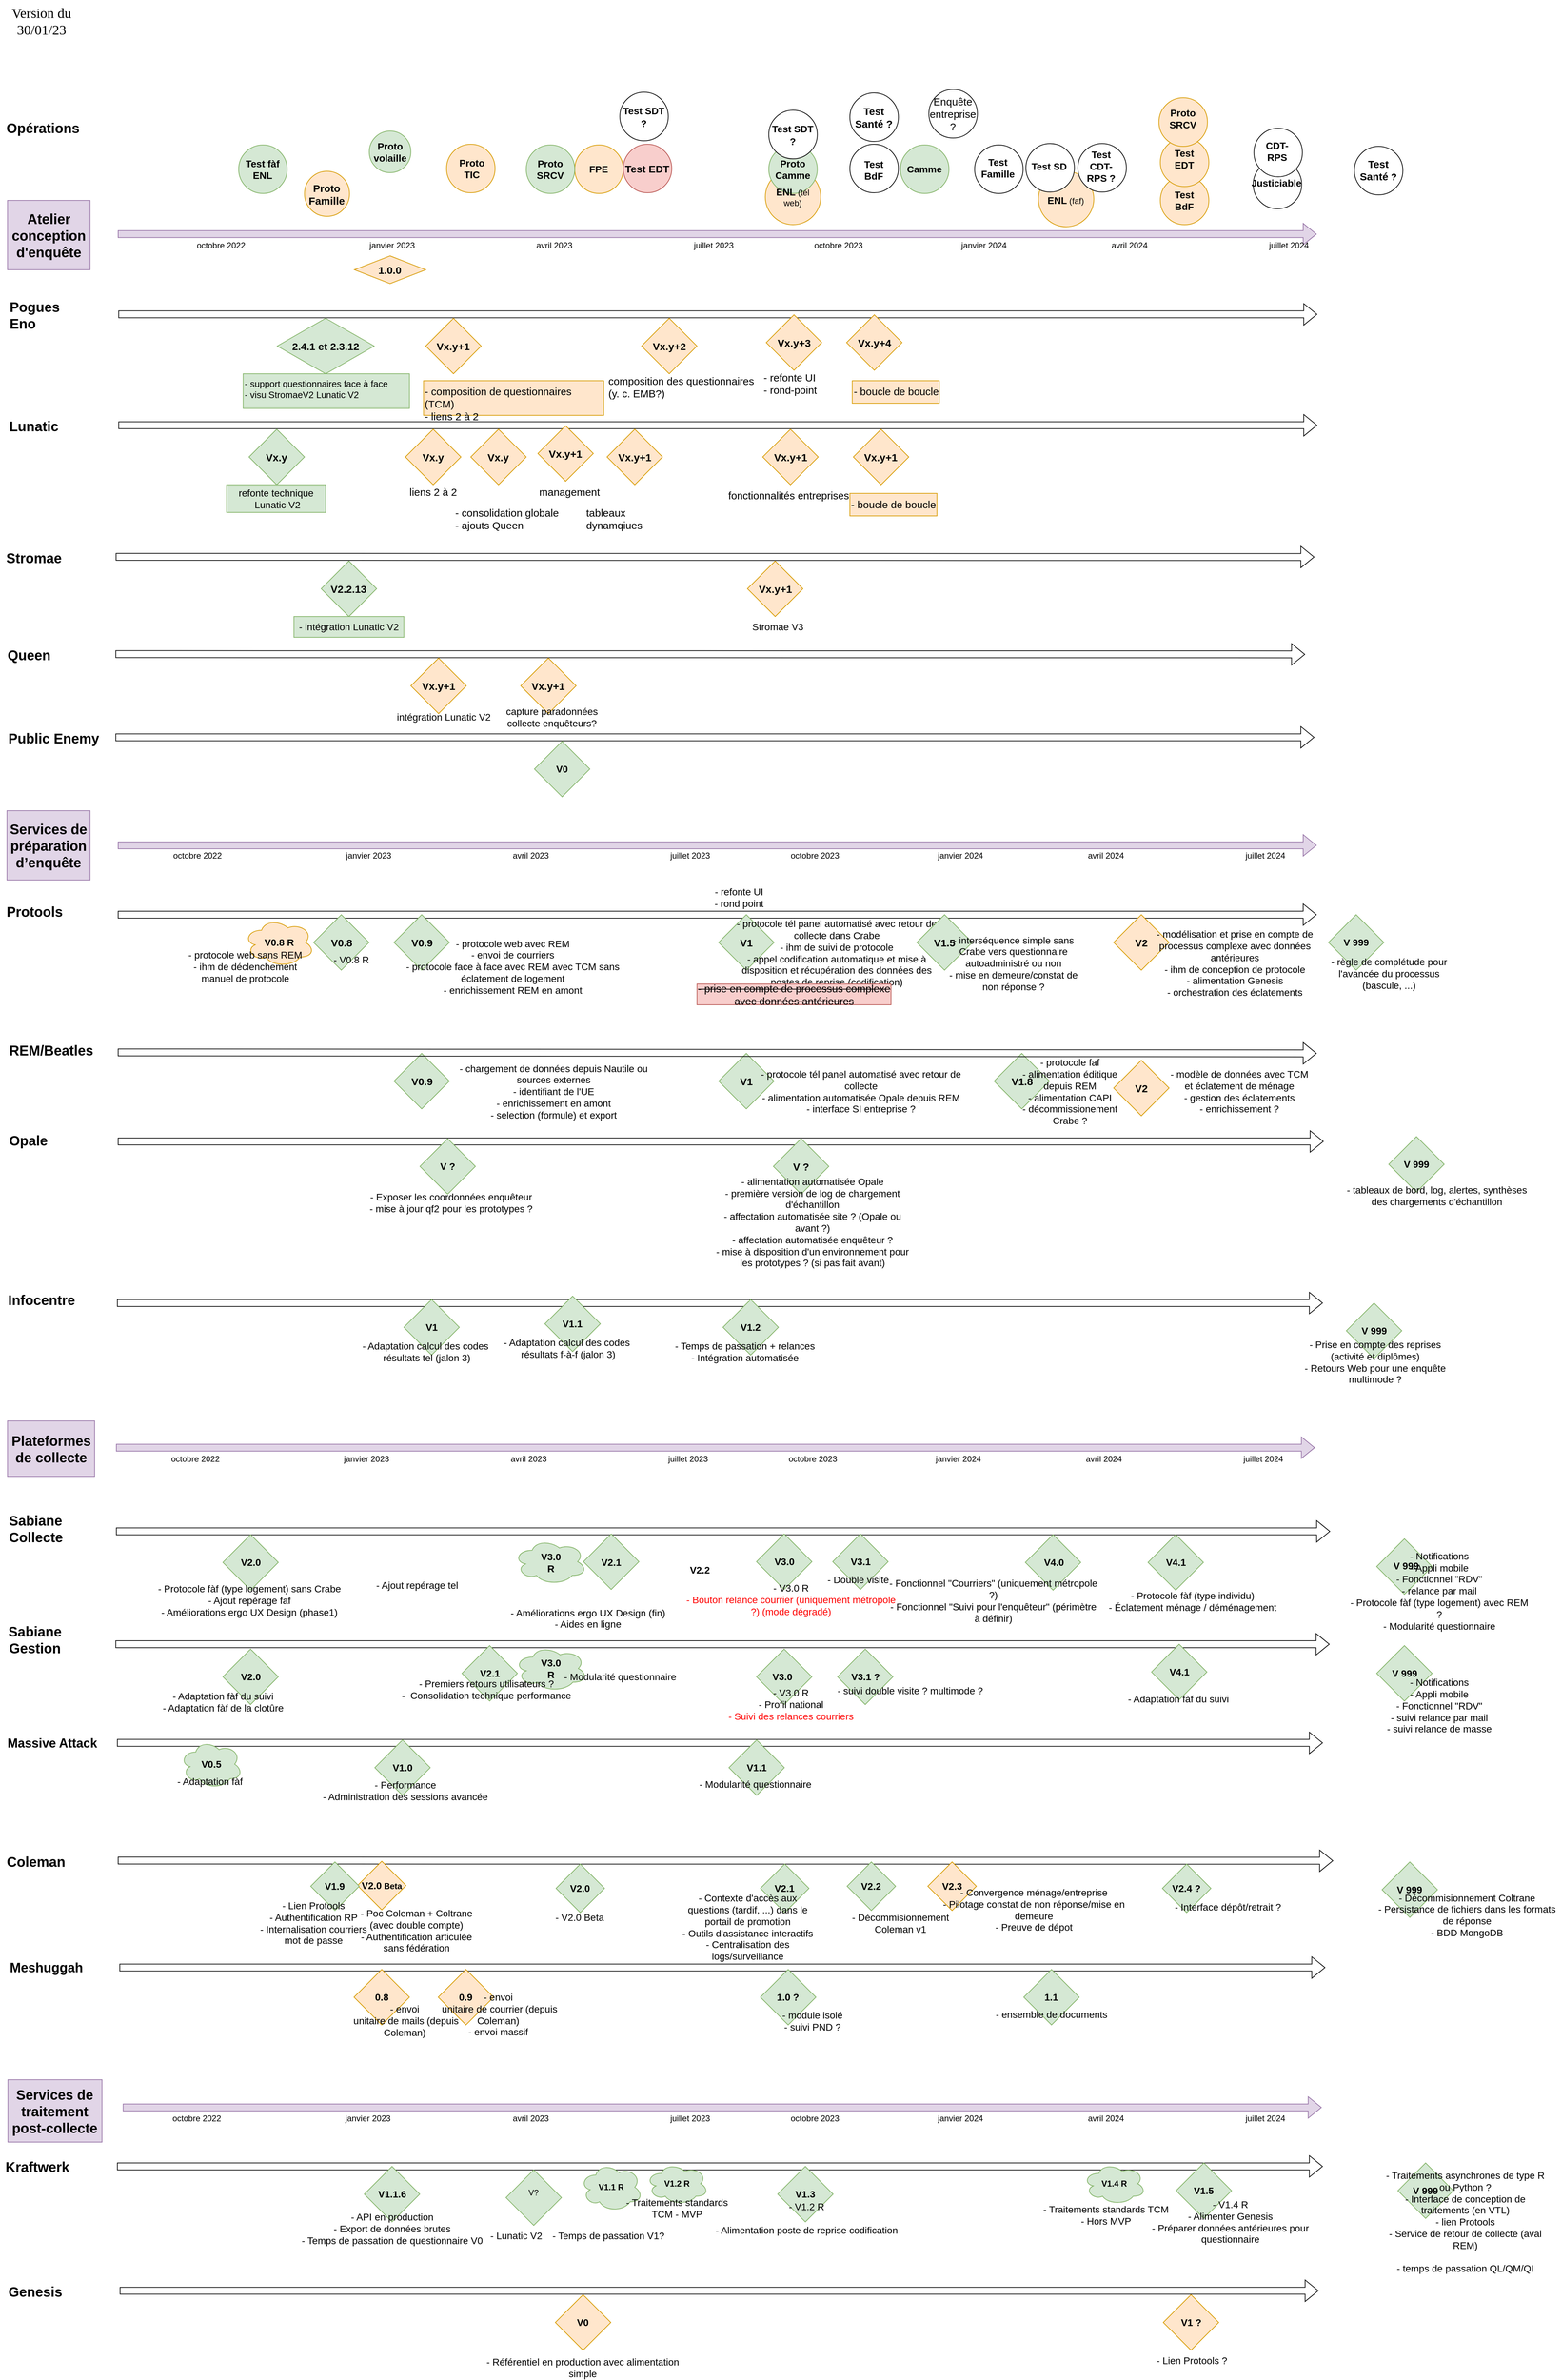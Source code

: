<mxfile compressed="true" version="20.8.4" type="github"><diagram id="mFV4b9mCCrI5YmX5gzNI" name="Page-1"><mxGraphModel dx="2261" dy="1951" grid="1" gridSize="10" guides="1" tooltips="1" connect="1" arrows="1" fold="1" page="1" pageScale="1" pageWidth="827" pageHeight="1169" math="0" shadow="0"><root><mxCell id="0"/><mxCell id="1" parent="0"/><mxCell id="2GncXm-soGQ-psTZypHw-3" value="&lt;font size=&quot;1&quot;&gt;&lt;b style=&quot;font-size: 14px;&quot;&gt;V0.8 R&lt;/b&gt;&lt;/font&gt;" style="ellipse;shape=cloud;whiteSpace=wrap;html=1;fillColor=#ffe6cc;strokeColor=#d79b00;" parent="1" vertex="1"><mxGeometry x="342" y="155" width="101.5" height="70" as="geometry"/></mxCell><mxCell id="vozaQE-ynMEkPl2pL4Hx-13" value="" style="ellipse;shape=cloud;whiteSpace=wrap;html=1;fontSize=15;fillColor=#d5e8d4;strokeColor=#82b366;" parent="1" vertex="1"><mxGeometry x="731.61" y="1050" width="105" height="66" as="geometry"/></mxCell><mxCell id="FTLLSDSXX8i168MmgbQK-34" value="" style="ellipse;whiteSpace=wrap;html=1;aspect=fixed;fontSize=15;fillColor=#ffe6cc;strokeColor=#d79b00;" parent="1" vertex="1"><mxGeometry x="1488.38" y="-922" width="80" height="80" as="geometry"/></mxCell><mxCell id="FTLLSDSXX8i168MmgbQK-18" value="" style="ellipse;whiteSpace=wrap;html=1;aspect=fixed;fontSize=15;" parent="1" vertex="1"><mxGeometry x="1798.38" y="-938" width="70" height="70" as="geometry"/></mxCell><mxCell id="c0jgc6a0JRqWWvqa6Sk8-84" value="" style="ellipse;whiteSpace=wrap;html=1;aspect=fixed;fontSize=15;fillColor=#d5e8d4;strokeColor=#82b366;" parent="1" vertex="1"><mxGeometry x="334.38" y="-960" width="70" height="70" as="geometry"/></mxCell><mxCell id="c0jgc6a0JRqWWvqa6Sk8-82" value="" style="ellipse;whiteSpace=wrap;html=1;aspect=fixed;fontSize=15;fillColor=#ffe6cc;strokeColor=#d79b00;" parent="1" vertex="1"><mxGeometry x="1664.38" y="-915" width="70" height="70" as="geometry"/></mxCell><mxCell id="c0jgc6a0JRqWWvqa6Sk8-81" value="" style="ellipse;whiteSpace=wrap;html=1;aspect=fixed;fontSize=15;fillColor=#ffe6cc;strokeColor=#d79b00;" parent="1" vertex="1"><mxGeometry x="1664.38" y="-970" width="70" height="70" as="geometry"/></mxCell><mxCell id="c0jgc6a0JRqWWvqa6Sk8-79" value="" style="ellipse;whiteSpace=wrap;html=1;aspect=fixed;fontSize=15;fillColor=#d5e8d4;strokeColor=#82b366;" parent="1" vertex="1"><mxGeometry x="1289.38" y="-960" width="70" height="70" as="geometry"/></mxCell><mxCell id="c0jgc6a0JRqWWvqa6Sk8-77" value="" style="ellipse;whiteSpace=wrap;html=1;aspect=fixed;fontSize=15;fillColor=#ffe6cc;strokeColor=#d79b00;" parent="1" vertex="1"><mxGeometry x="634.38" y="-961" width="70" height="70" as="geometry"/></mxCell><mxCell id="c0jgc6a0JRqWWvqa6Sk8-76" value="" style="ellipse;whiteSpace=wrap;html=1;aspect=fixed;fontSize=15;fillColor=#ffe6cc;strokeColor=#d79b00;" parent="1" vertex="1"><mxGeometry x="819.38" y="-960" width="70" height="70" as="geometry"/></mxCell><mxCell id="c0jgc6a0JRqWWvqa6Sk8-75" value="" style="ellipse;whiteSpace=wrap;html=1;aspect=fixed;fontSize=15;fillColor=#d5e8d4;strokeColor=#82b366;" parent="1" vertex="1"><mxGeometry x="749.38" y="-960" width="70" height="70" as="geometry"/></mxCell><mxCell id="c0jgc6a0JRqWWvqa6Sk8-70" value="" style="ellipse;whiteSpace=wrap;html=1;aspect=fixed;fontSize=15;fillColor=#ffe6cc;strokeColor=#d79b00;" parent="1" vertex="1"><mxGeometry x="1094.38" y="-925" width="80" height="80" as="geometry"/></mxCell><mxCell id="c0jgc6a0JRqWWvqa6Sk8-69" value="" style="ellipse;whiteSpace=wrap;html=1;aspect=fixed;fontSize=15;fillColor=#d5e8d4;strokeColor=#82b366;" parent="1" vertex="1"><mxGeometry x="1099.38" y="-960" width="70" height="70" as="geometry"/></mxCell><mxCell id="c0jgc6a0JRqWWvqa6Sk8-67" value="" style="ellipse;whiteSpace=wrap;html=1;aspect=fixed;fontSize=15;direction=south;fillColor=#d5e8d4;strokeColor=#82b366;" parent="1" vertex="1"><mxGeometry x="522.88" y="-980" width="60" height="60" as="geometry"/></mxCell><mxCell id="c0jgc6a0JRqWWvqa6Sk8-1" value="" style="shape=flexArrow;endArrow=classic;html=1;rounded=0;" parent="1" edge="1"><mxGeometry width="50" height="50" relative="1" as="geometry"><mxPoint x="160" y="150" as="sourcePoint"/><mxPoint x="1890" y="150" as="targetPoint"/></mxGeometry></mxCell><mxCell id="c0jgc6a0JRqWWvqa6Sk8-2" value="&lt;font style=&quot;font-size: 20px;&quot;&gt;&lt;b&gt;Protools&lt;/b&gt;&lt;/font&gt;" style="text;html=1;strokeColor=none;fillColor=none;align=center;verticalAlign=middle;whiteSpace=wrap;rounded=0;" parent="1" vertex="1"><mxGeometry x="10.0" y="130" width="60" height="30" as="geometry"/></mxCell><mxCell id="c0jgc6a0JRqWWvqa6Sk8-3" value="" style="rhombus;whiteSpace=wrap;html=1;fillColor=#d5e8d4;strokeColor=#82b366;" parent="1" vertex="1"><mxGeometry x="558.5" y="150" width="80" height="80" as="geometry"/></mxCell><mxCell id="c0jgc6a0JRqWWvqa6Sk8-5" value="&lt;font style=&quot;font-size: 15px;&quot;&gt;&lt;b&gt;V0.9&lt;/b&gt;&lt;/font&gt;" style="text;html=1;strokeColor=none;fillColor=none;align=center;verticalAlign=middle;whiteSpace=wrap;rounded=0;" parent="1" vertex="1"><mxGeometry x="568.5" y="175" width="60" height="30" as="geometry"/></mxCell><mxCell id="c0jgc6a0JRqWWvqa6Sk8-6" value="" style="rhombus;whiteSpace=wrap;html=1;fillColor=#d5e8d4;strokeColor=#82b366;" parent="1" vertex="1"><mxGeometry x="442.5" y="150" width="80" height="80" as="geometry"/></mxCell><mxCell id="c0jgc6a0JRqWWvqa6Sk8-7" value="&lt;font style=&quot;font-size: 15px;&quot;&gt;&lt;b&gt;V0.8&lt;/b&gt;&lt;/font&gt;" style="text;html=1;strokeColor=none;fillColor=none;align=center;verticalAlign=middle;whiteSpace=wrap;rounded=0;" parent="1" vertex="1"><mxGeometry x="452.5" y="175" width="60" height="30" as="geometry"/></mxCell><mxCell id="c0jgc6a0JRqWWvqa6Sk8-9" value="" style="shape=flexArrow;endArrow=classic;html=1;rounded=0;fillColor=#e1d5e7;strokeColor=#9673a6;" parent="1" edge="1"><mxGeometry width="50" height="50" relative="1" as="geometry"><mxPoint x="160" y="-831.43" as="sourcePoint"/><mxPoint x="1890" y="-831.43" as="targetPoint"/></mxGeometry></mxCell><mxCell id="c0jgc6a0JRqWWvqa6Sk8-10" value="&lt;font style=&quot;font-size: 14px;&quot;&gt;&lt;b&gt;Proto volaille&lt;/b&gt;&lt;/font&gt;" style="text;html=1;strokeColor=none;fillColor=none;align=center;verticalAlign=middle;whiteSpace=wrap;rounded=0;" parent="1" vertex="1"><mxGeometry x="522.88" y="-965" width="60" height="30" as="geometry"/></mxCell><mxCell id="c0jgc6a0JRqWWvqa6Sk8-11" value="" style="shape=flexArrow;endArrow=classic;html=1;rounded=0;" parent="1" edge="1"><mxGeometry width="50" height="50" relative="1" as="geometry"><mxPoint x="157.42" y="1039.29" as="sourcePoint"/><mxPoint x="1909.42" y="1039.29" as="targetPoint"/></mxGeometry></mxCell><mxCell id="c0jgc6a0JRqWWvqa6Sk8-12" value="&lt;div align=&quot;left&quot;&gt;&lt;font size=&quot;1&quot;&gt;&lt;b style=&quot;font-size: 20px;&quot;&gt;Sabiane Collecte&lt;/b&gt;&lt;/font&gt;&lt;br&gt;&lt;/div&gt;" style="text;html=1;strokeColor=none;fillColor=none;align=left;verticalAlign=middle;whiteSpace=wrap;rounded=0;" parent="1" vertex="1"><mxGeometry x="0.81" y="1020" width="134.2" height="30" as="geometry"/></mxCell><mxCell id="c0jgc6a0JRqWWvqa6Sk8-18" value="&lt;font size=&quot;1&quot;&gt;&lt;b style=&quot;font-size: 14px;&quot;&gt;Proto &lt;/b&gt;&lt;/font&gt;&lt;font style=&quot;font-size: 14px;&quot;&gt;&lt;b&gt;TIC&lt;/b&gt;&lt;/font&gt;" style="text;html=1;strokeColor=none;fillColor=none;align=center;verticalAlign=middle;whiteSpace=wrap;rounded=0;" parent="1" vertex="1"><mxGeometry x="641.38" y="-941" width="60" height="30" as="geometry"/></mxCell><mxCell id="c0jgc6a0JRqWWvqa6Sk8-21" value="" style="shape=flexArrow;endArrow=classic;html=1;rounded=0;" parent="1" edge="1"><mxGeometry width="50" height="50" relative="1" as="geometry"><mxPoint x="160" y="1514" as="sourcePoint"/><mxPoint x="1913.75" y="1514.29" as="targetPoint"/></mxGeometry></mxCell><mxCell id="c0jgc6a0JRqWWvqa6Sk8-22" value="&lt;font style=&quot;font-size: 20px;&quot;&gt;&lt;b&gt;Coleman&lt;/b&gt;&lt;/font&gt;" style="text;html=1;strokeColor=none;fillColor=none;align=center;verticalAlign=middle;whiteSpace=wrap;rounded=0;" parent="1" vertex="1"><mxGeometry x="11.62" y="1500" width="60" height="30" as="geometry"/></mxCell><mxCell id="c0jgc6a0JRqWWvqa6Sk8-27" value="" style="shape=flexArrow;endArrow=classic;html=1;rounded=0;" parent="1" edge="1"><mxGeometry width="50" height="50" relative="1" as="geometry"><mxPoint x="160.81" y="-555.71" as="sourcePoint"/><mxPoint x="1890.81" y="-555.71" as="targetPoint"/></mxGeometry></mxCell><mxCell id="c0jgc6a0JRqWWvqa6Sk8-28" value="&lt;b&gt;&lt;font style=&quot;font-size: 20px;&quot;&gt;Lunatic&lt;/font&gt;&lt;/b&gt;" style="text;html=1;strokeColor=none;fillColor=none;align=center;verticalAlign=middle;whiteSpace=wrap;rounded=0;" parent="1" vertex="1"><mxGeometry x="9.29" y="-570" width="60" height="30" as="geometry"/></mxCell><mxCell id="c0jgc6a0JRqWWvqa6Sk8-36" value="&lt;font style=&quot;font-size: 20px;&quot;&gt;&lt;b&gt;REM/Beatles&lt;/b&gt;&lt;/font&gt;" style="text;html=1;strokeColor=none;fillColor=none;align=center;verticalAlign=middle;whiteSpace=wrap;rounded=0;" parent="1" vertex="1"><mxGeometry x="34.38" y="330" width="60" height="30" as="geometry"/></mxCell><mxCell id="c0jgc6a0JRqWWvqa6Sk8-43" value="janvier 2023" style="text;html=1;strokeColor=none;fillColor=none;align=center;verticalAlign=middle;whiteSpace=wrap;rounded=0;" parent="1" vertex="1"><mxGeometry x="506.88" y="-830" width="97.5" height="30" as="geometry"/></mxCell><mxCell id="c0jgc6a0JRqWWvqa6Sk8-46" value="octobre 2022" style="text;html=1;strokeColor=none;fillColor=none;align=center;verticalAlign=middle;whiteSpace=wrap;rounded=0;" parent="1" vertex="1"><mxGeometry x="260.13" y="-830" width="97.5" height="30" as="geometry"/></mxCell><mxCell id="c0jgc6a0JRqWWvqa6Sk8-47" value="avril 2023" style="text;html=1;strokeColor=none;fillColor=none;align=center;verticalAlign=middle;whiteSpace=wrap;rounded=0;" parent="1" vertex="1"><mxGeometry x="741.38" y="-830" width="97.5" height="30" as="geometry"/></mxCell><mxCell id="c0jgc6a0JRqWWvqa6Sk8-48" value="juillet 2024" style="text;html=1;strokeColor=none;fillColor=none;align=center;verticalAlign=middle;whiteSpace=wrap;rounded=0;" parent="1" vertex="1"><mxGeometry x="1801.38" y="-830" width="97.5" height="30" as="geometry"/></mxCell><mxCell id="c0jgc6a0JRqWWvqa6Sk8-49" value="octobre 2023" style="text;html=1;strokeColor=none;fillColor=none;align=center;verticalAlign=middle;whiteSpace=wrap;rounded=0;" parent="1" vertex="1"><mxGeometry x="1151.38" y="-830" width="97.5" height="30" as="geometry"/></mxCell><mxCell id="c0jgc6a0JRqWWvqa6Sk8-50" value="janvier 2024" style="text;html=1;strokeColor=none;fillColor=none;align=center;verticalAlign=middle;whiteSpace=wrap;rounded=0;" parent="1" vertex="1"><mxGeometry x="1361.38" y="-830" width="97.5" height="30" as="geometry"/></mxCell><mxCell id="c0jgc6a0JRqWWvqa6Sk8-51" value="avril 2024" style="text;html=1;strokeColor=none;fillColor=none;align=center;verticalAlign=middle;whiteSpace=wrap;rounded=0;" parent="1" vertex="1"><mxGeometry x="1571.38" y="-830" width="97.5" height="30" as="geometry"/></mxCell><mxCell id="c0jgc6a0JRqWWvqa6Sk8-52" value="&lt;font style=&quot;font-size: 14px;&quot;&gt;&lt;b&gt;Proto SRCV&lt;/b&gt;&lt;/font&gt;" style="text;html=1;strokeColor=none;fillColor=none;align=center;verticalAlign=middle;whiteSpace=wrap;rounded=0;" parent="1" vertex="1"><mxGeometry x="754.38" y="-940" width="60" height="30" as="geometry"/></mxCell><mxCell id="c0jgc6a0JRqWWvqa6Sk8-53" value="&lt;font style=&quot;font-size: 14px;&quot;&gt;&lt;b&gt;FPE&lt;/b&gt;&lt;/font&gt;" style="text;html=1;strokeColor=none;fillColor=none;align=center;verticalAlign=middle;whiteSpace=wrap;rounded=0;" parent="1" vertex="1"><mxGeometry x="824.38" y="-940" width="60" height="30" as="geometry"/></mxCell><mxCell id="c0jgc6a0JRqWWvqa6Sk8-54" value="&lt;font style=&quot;font-size: 14px;&quot;&gt;&lt;b&gt;Proto Camme&lt;/b&gt;&lt;/font&gt;" style="text;html=1;strokeColor=none;fillColor=none;align=center;verticalAlign=middle;whiteSpace=wrap;rounded=0;" parent="1" vertex="1"><mxGeometry x="1104.38" y="-940" width="60" height="30" as="geometry"/></mxCell><mxCell id="c0jgc6a0JRqWWvqa6Sk8-55" value="&lt;font style=&quot;font-size: 14px;&quot;&gt;&lt;b&gt;Camme&lt;/b&gt;&lt;/font&gt;" style="text;html=1;strokeColor=none;fillColor=none;align=center;verticalAlign=middle;whiteSpace=wrap;rounded=0;" parent="1" vertex="1"><mxGeometry x="1294.38" y="-940" width="60" height="30" as="geometry"/></mxCell><mxCell id="c0jgc6a0JRqWWvqa6Sk8-56" value="&lt;font size=&quot;1&quot;&gt;&lt;b style=&quot;font-size: 15px;&quot;&gt;V1&lt;/b&gt;&lt;/font&gt;" style="rhombus;whiteSpace=wrap;html=1;fillColor=#d5e8d4;strokeColor=#82b366;" parent="1" vertex="1"><mxGeometry x="1027" y="150" width="80" height="80" as="geometry"/></mxCell><mxCell id="c0jgc6a0JRqWWvqa6Sk8-57" value="&lt;font style=&quot;font-size: 14px;&quot;&gt;&lt;b&gt;Test EDT&lt;br&gt;&lt;/b&gt;&lt;/font&gt;" style="text;html=1;strokeColor=none;fillColor=none;align=center;verticalAlign=middle;whiteSpace=wrap;rounded=0;" parent="1" vertex="1"><mxGeometry x="1669.38" y="-955" width="60" height="30" as="geometry"/></mxCell><mxCell id="c0jgc6a0JRqWWvqa6Sk8-60" value="&lt;font style=&quot;font-size: 14px;&quot;&gt;&lt;b&gt;ENL&lt;/b&gt;&lt;/font&gt; (tél web)" style="text;html=1;strokeColor=none;fillColor=none;align=center;verticalAlign=middle;whiteSpace=wrap;rounded=0;" parent="1" vertex="1"><mxGeometry x="1104.38" y="-900" width="60" height="30" as="geometry"/></mxCell><mxCell id="c0jgc6a0JRqWWvqa6Sk8-61" value="&lt;font style=&quot;font-size: 14px;&quot;&gt;&lt;b&gt;Test fàf ENL&lt;/b&gt;&lt;/font&gt;" style="text;html=1;align=center;verticalAlign=middle;whiteSpace=wrap;rounded=0;" parent="1" vertex="1"><mxGeometry x="339.38" y="-940" width="60" height="30" as="geometry"/></mxCell><mxCell id="c0jgc6a0JRqWWvqa6Sk8-62" value="&lt;font style=&quot;font-size: 15px;&quot;&gt;&lt;b&gt;V2&lt;/b&gt;&lt;/font&gt;" style="rhombus;whiteSpace=wrap;html=1;fillColor=#ffe6cc;strokeColor=#d79b00;" parent="1" vertex="1"><mxGeometry x="1597" y="150" width="80" height="80" as="geometry"/></mxCell><mxCell id="c0jgc6a0JRqWWvqa6Sk8-63" value="- protocole web sans REM&lt;br&gt;- ihm de déclenchement manuel de protocole" style="text;html=1;strokeColor=none;fillColor=none;align=center;verticalAlign=middle;whiteSpace=wrap;rounded=0;fontSize=14;" parent="1" vertex="1"><mxGeometry x="243.5" y="210" width="200" height="30" as="geometry"/></mxCell><mxCell id="c0jgc6a0JRqWWvqa6Sk8-64" value="- protocole web avec REM&lt;br&gt;- envoi de courriers&lt;br&gt;- protocole face à face avec REM avec TCM sans éclatement de logement&lt;br&gt;- enrichissement REM en amont" style="text;html=1;strokeColor=none;fillColor=none;align=center;verticalAlign=middle;whiteSpace=wrap;rounded=0;fontSize=14;" parent="1" vertex="1"><mxGeometry x="575" y="210" width="310" height="30" as="geometry"/></mxCell><mxCell id="c0jgc6a0JRqWWvqa6Sk8-65" value="- protocole tél panel automatisé avec retour de collecte dans Crabe&lt;br&gt;- ihm de suivi de protocole&lt;br&gt;- appel codification automatique et mise à disposition et récupération des données des postes de reprise (codification)" style="text;html=1;strokeColor=none;fillColor=none;align=center;verticalAlign=middle;whiteSpace=wrap;rounded=0;fontSize=14;" parent="1" vertex="1"><mxGeometry x="1051" y="190" width="292.5" height="30" as="geometry"/></mxCell><mxCell id="c0jgc6a0JRqWWvqa6Sk8-66" value="- modélisation et prise en compte de processus complexe avec données antérieures&lt;br&gt;- ihm de conception de protocole&lt;br&gt;- alimentation Genesis&lt;br&gt;- orchestration des éclatements" style="text;html=1;strokeColor=none;fillColor=none;align=center;verticalAlign=middle;whiteSpace=wrap;rounded=0;fontSize=14;" parent="1" vertex="1"><mxGeometry x="1647" y="205" width="250" height="30" as="geometry"/></mxCell><mxCell id="c0jgc6a0JRqWWvqa6Sk8-73" value="&lt;strike&gt;- prise en compte de processus complexe avec données antérieures&lt;/strike&gt;" style="text;html=1;strokeColor=#b85450;fillColor=#f8cecc;align=center;verticalAlign=middle;whiteSpace=wrap;rounded=0;fontSize=15;" parent="1" vertex="1"><mxGeometry x="995.75" y="250" width="280" height="30" as="geometry"/></mxCell><mxCell id="c0jgc6a0JRqWWvqa6Sk8-80" style="edgeStyle=orthogonalEdgeStyle;rounded=0;orthogonalLoop=1;jettySize=auto;html=1;exitX=0.5;exitY=1;exitDx=0;exitDy=0;fontSize=15;" parent="1" source="c0jgc6a0JRqWWvqa6Sk8-66" target="c0jgc6a0JRqWWvqa6Sk8-66" edge="1"><mxGeometry relative="1" as="geometry"/></mxCell><mxCell id="FTLLSDSXX8i168MmgbQK-1" value="&lt;b&gt;&lt;font style=&quot;font-size: 14px;&quot;&gt;Test SDT ?&lt;/font&gt;&lt;/b&gt;" style="ellipse;whiteSpace=wrap;html=1;aspect=fixed;fontSize=15;" parent="1" vertex="1"><mxGeometry x="1099.38" y="-1010" width="70" height="70" as="geometry"/></mxCell><mxCell id="FTLLSDSXX8i168MmgbQK-2" value="" style="ellipse;whiteSpace=wrap;html=1;aspect=fixed;fontSize=15;" parent="1" vertex="1"><mxGeometry x="1216.38" y="-961" width="70" height="70" as="geometry"/></mxCell><mxCell id="FTLLSDSXX8i168MmgbQK-3" value="&lt;b&gt;&lt;font style=&quot;font-size: 14px;&quot;&gt;Test&lt;br&gt;BdF&lt;/font&gt;&lt;/b&gt;" style="text;html=1;strokeColor=none;fillColor=none;align=center;verticalAlign=middle;whiteSpace=wrap;rounded=0;" parent="1" vertex="1"><mxGeometry x="1221.38" y="-939" width="60" height="30" as="geometry"/></mxCell><mxCell id="FTLLSDSXX8i168MmgbQK-4" value="" style="ellipse;whiteSpace=wrap;html=1;aspect=fixed;fontSize=15;" parent="1" vertex="1"><mxGeometry x="1396.38" y="-960" width="70" height="70" as="geometry"/></mxCell><mxCell id="FTLLSDSXX8i168MmgbQK-5" value="&lt;b&gt;&lt;font style=&quot;font-size: 14px;&quot;&gt;Test Famille&lt;/font&gt;&lt;/b&gt;" style="text;html=1;strokeColor=none;fillColor=none;align=center;verticalAlign=middle;whiteSpace=wrap;rounded=0;" parent="1" vertex="1"><mxGeometry x="1400.38" y="-942" width="60" height="30" as="geometry"/></mxCell><mxCell id="FTLLSDSXX8i168MmgbQK-7" value="" style="ellipse;whiteSpace=wrap;html=1;aspect=fixed;fontSize=15;" parent="1" vertex="1"><mxGeometry x="1470.38" y="-962" width="70" height="70" as="geometry"/></mxCell><mxCell id="FTLLSDSXX8i168MmgbQK-8" value="&lt;b&gt;&lt;font style=&quot;font-size: 14px;&quot;&gt;Test SD&lt;br&gt;&lt;/font&gt;&lt;/b&gt;" style="text;html=1;strokeColor=none;fillColor=none;align=center;verticalAlign=middle;whiteSpace=wrap;rounded=0;" parent="1" vertex="1"><mxGeometry x="1474.38" y="-944" width="60" height="30" as="geometry"/></mxCell><mxCell id="FTLLSDSXX8i168MmgbQK-9" value="" style="ellipse;whiteSpace=wrap;html=1;aspect=fixed;fontSize=15;" parent="1" vertex="1"><mxGeometry x="1545.38" y="-962" width="70" height="70" as="geometry"/></mxCell><mxCell id="FTLLSDSXX8i168MmgbQK-10" value="&lt;b&gt;&lt;font style=&quot;font-size: 14px;&quot;&gt;Test CDT-RPS ?&lt;br&gt;&lt;/font&gt;&lt;/b&gt;" style="text;html=1;strokeColor=none;fillColor=none;align=center;verticalAlign=middle;whiteSpace=wrap;rounded=0;" parent="1" vertex="1"><mxGeometry x="1549.38" y="-944" width="60" height="30" as="geometry"/></mxCell><mxCell id="FTLLSDSXX8i168MmgbQK-11" value="" style="ellipse;whiteSpace=wrap;html=1;aspect=fixed;fontSize=15;fillColor=#ffe6cc;strokeColor=#d79b00;" parent="1" vertex="1"><mxGeometry x="1662.38" y="-1028" width="70" height="70" as="geometry"/></mxCell><mxCell id="FTLLSDSXX8i168MmgbQK-12" value="&lt;font style=&quot;font-size: 14px;&quot;&gt;&lt;b&gt;Proto SRCV&lt;br&gt;&lt;/b&gt;&lt;/font&gt;" style="text;html=1;strokeColor=none;fillColor=none;align=center;verticalAlign=middle;whiteSpace=wrap;rounded=0;" parent="1" vertex="1"><mxGeometry x="1667.38" y="-1013" width="60" height="30" as="geometry"/></mxCell><mxCell id="FTLLSDSXX8i168MmgbQK-13" value="&lt;font style=&quot;font-size: 14px;&quot;&gt;&lt;b&gt;Test BdF&lt;br&gt;&lt;/b&gt;&lt;/font&gt;" style="text;html=1;strokeColor=none;fillColor=none;align=center;verticalAlign=middle;whiteSpace=wrap;rounded=0;" parent="1" vertex="1"><mxGeometry x="1669.38" y="-895" width="60" height="30" as="geometry"/></mxCell><mxCell id="FTLLSDSXX8i168MmgbQK-14" value="juillet 2023" style="text;html=1;strokeColor=none;fillColor=none;align=center;verticalAlign=middle;whiteSpace=wrap;rounded=0;" parent="1" vertex="1"><mxGeometry x="971.38" y="-830" width="97.5" height="30" as="geometry"/></mxCell><mxCell id="FTLLSDSXX8i168MmgbQK-16" value="" style="ellipse;whiteSpace=wrap;html=1;aspect=fixed;fontSize=15;" parent="1" vertex="1"><mxGeometry x="1799.38" y="-984" width="70" height="70" as="geometry"/></mxCell><mxCell id="FTLLSDSXX8i168MmgbQK-17" value="&lt;b&gt;&lt;font style=&quot;font-size: 14px;&quot;&gt;CDT-RPS&lt;br&gt;&lt;/font&gt;&lt;/b&gt;" style="text;html=1;strokeColor=none;fillColor=none;align=center;verticalAlign=middle;whiteSpace=wrap;rounded=0;" parent="1" vertex="1"><mxGeometry x="1803.38" y="-966" width="60" height="30" as="geometry"/></mxCell><mxCell id="FTLLSDSXX8i168MmgbQK-19" value="&lt;b&gt;&lt;font style=&quot;font-size: 14px;&quot;&gt;Justiciable&lt;/font&gt;&lt;/b&gt;" style="text;html=1;strokeColor=none;fillColor=none;align=center;verticalAlign=middle;whiteSpace=wrap;rounded=0;" parent="1" vertex="1"><mxGeometry x="1802.38" y="-920" width="60" height="30" as="geometry"/></mxCell><mxCell id="FTLLSDSXX8i168MmgbQK-20" value="" style="rhombus;whiteSpace=wrap;html=1;fillColor=#d5e8d4;strokeColor=#82b366;" parent="1" vertex="1"><mxGeometry x="558.5" y="350" width="80" height="80" as="geometry"/></mxCell><mxCell id="FTLLSDSXX8i168MmgbQK-21" value="&lt;font style=&quot;font-size: 15px;&quot;&gt;&lt;b&gt;V0.9&lt;/b&gt;&lt;/font&gt;" style="text;html=1;strokeColor=none;fillColor=none;align=center;verticalAlign=middle;whiteSpace=wrap;rounded=0;" parent="1" vertex="1"><mxGeometry x="568.5" y="375" width="60" height="30" as="geometry"/></mxCell><mxCell id="FTLLSDSXX8i168MmgbQK-22" value="&lt;div align=&quot;center&quot;&gt;- chargement de données depuis Nautile ou sources externes&lt;br&gt;- identifiant de l'UE&lt;br&gt;- enrichissement en amont&lt;br&gt;- selection (formule) et export&lt;/div&gt;" style="text;html=1;strokeColor=none;fillColor=none;align=center;verticalAlign=middle;whiteSpace=wrap;rounded=0;fontSize=14;" parent="1" vertex="1"><mxGeometry x="634.38" y="390" width="310" height="30" as="geometry"/></mxCell><mxCell id="FTLLSDSXX8i168MmgbQK-23" value="&lt;font size=&quot;1&quot;&gt;&lt;b style=&quot;font-size: 15px;&quot;&gt;V1&lt;/b&gt;&lt;/font&gt;" style="rhombus;whiteSpace=wrap;html=1;fillColor=#d5e8d4;strokeColor=#82b366;" parent="1" vertex="1"><mxGeometry x="1027" y="350" width="80" height="80" as="geometry"/></mxCell><mxCell id="FTLLSDSXX8i168MmgbQK-28" value="" style="shape=flexArrow;endArrow=classic;html=1;rounded=0;" parent="1" edge="1"><mxGeometry width="50" height="50" relative="1" as="geometry"><mxPoint x="158.88" y="1955" as="sourcePoint"/><mxPoint x="1898.88" y="1955" as="targetPoint"/></mxGeometry></mxCell><mxCell id="FTLLSDSXX8i168MmgbQK-29" value="&lt;font style=&quot;font-size: 20px;&quot;&gt;&lt;b&gt;Kraftwerk&lt;/b&gt;&lt;/font&gt;" style="text;html=1;strokeColor=none;fillColor=none;align=center;verticalAlign=middle;whiteSpace=wrap;rounded=0;" parent="1" vertex="1"><mxGeometry x="14.16" y="1940" width="60" height="30" as="geometry"/></mxCell><mxCell id="FTLLSDSXX8i168MmgbQK-30" value="&lt;b&gt;&lt;font style=&quot;font-size: 20px;&quot;&gt;Opale&lt;/font&gt;&lt;/b&gt;" style="text;html=1;strokeColor=none;fillColor=none;align=center;verticalAlign=middle;whiteSpace=wrap;rounded=0;" parent="1" vertex="1"><mxGeometry x="0.81" y="460" width="60" height="30" as="geometry"/></mxCell><mxCell id="FTLLSDSXX8i168MmgbQK-31" value="- protocole tél panel automatisé avec retour de collecte&lt;br&gt;- alimentation automatisée Opale depuis REM&lt;br&gt;&lt;div&gt;- interface SI entreprise ?&lt;/div&gt;" style="text;html=1;strokeColor=none;fillColor=none;align=center;verticalAlign=middle;whiteSpace=wrap;rounded=0;fontSize=14;" parent="1" vertex="1"><mxGeometry x="1085.75" y="390" width="292.5" height="30" as="geometry"/></mxCell><mxCell id="FTLLSDSXX8i168MmgbQK-32" value="&lt;font style=&quot;font-size: 14px;&quot;&gt;&lt;b&gt;ENL&lt;/b&gt;&lt;/font&gt; (faf)" style="text;html=1;strokeColor=none;fillColor=none;align=center;verticalAlign=middle;whiteSpace=wrap;rounded=0;" parent="1" vertex="1"><mxGeometry x="1498.38" y="-895" width="60" height="30" as="geometry"/></mxCell><mxCell id="FTLLSDSXX8i168MmgbQK-35" value="&lt;font size=&quot;1&quot;&gt;&lt;b style=&quot;font-size: 15px;&quot;&gt;V1.8&lt;/b&gt;&lt;/font&gt;" style="rhombus;whiteSpace=wrap;html=1;fillColor=#d5e8d4;strokeColor=#82b366;" parent="1" vertex="1"><mxGeometry x="1424.5" y="350" width="80" height="80" as="geometry"/></mxCell><mxCell id="FTLLSDSXX8i168MmgbQK-36" value="- protocole faf&lt;br&gt;- alimentation éditique depuis REM&lt;br&gt;- alimentation CAPI&lt;br&gt;- décommissionement Crabe ?" style="text;html=1;strokeColor=none;fillColor=none;align=center;verticalAlign=middle;whiteSpace=wrap;rounded=0;fontSize=14;" parent="1" vertex="1"><mxGeometry x="1448.88" y="390" width="170" height="30" as="geometry"/></mxCell><mxCell id="FTLLSDSXX8i168MmgbQK-38" value="&lt;font size=&quot;1&quot;&gt;&lt;b style=&quot;font-size: 15px;&quot;&gt;V2&lt;/b&gt;&lt;/font&gt;" style="rhombus;whiteSpace=wrap;html=1;fillColor=#ffe6cc;strokeColor=#d79b00;" parent="1" vertex="1"><mxGeometry x="1597" y="360" width="80" height="80" as="geometry"/></mxCell><mxCell id="FTLLSDSXX8i168MmgbQK-39" value="- modèle de données avec TCM et éclatement de ménage&lt;br&gt;- gestion des éclatements&lt;br&gt;- enrichissement ?" style="text;html=1;strokeColor=none;fillColor=none;align=center;verticalAlign=middle;whiteSpace=wrap;rounded=0;fontSize=14;" parent="1" vertex="1"><mxGeometry x="1677" y="390" width="203" height="30" as="geometry"/></mxCell><mxCell id="FTLLSDSXX8i168MmgbQK-45" value="&lt;b&gt;&lt;font style=&quot;font-size: 15px;&quot;&gt;&lt;span style=&quot;&quot;&gt;V1&lt;/span&gt;.5&lt;/font&gt;&lt;/b&gt;" style="rhombus;whiteSpace=wrap;html=1;fillColor=#d5e8d4;strokeColor=#82b366;" parent="1" vertex="1"><mxGeometry x="1313" y="150" width="80" height="80" as="geometry"/></mxCell><mxCell id="FTLLSDSXX8i168MmgbQK-46" value="- interséquence simple sans Crabe vers questionnaire autoadministré ou non&lt;br&gt;- mise en demeure/constat de non réponse ?" style="text;html=1;strokeColor=none;fillColor=none;align=center;verticalAlign=middle;whiteSpace=wrap;rounded=0;fontSize=14;" parent="1" vertex="1"><mxGeometry x="1356.62" y="205" width="191.38" height="30" as="geometry"/></mxCell><mxCell id="ddA6PycPh_wfGD-rprwo-1" value="&lt;font style=&quot;font-size: 15px;&quot;&gt;&lt;b&gt;Vx.y&lt;/b&gt;&lt;/font&gt;" style="rhombus;whiteSpace=wrap;html=1;fillColor=#d5e8d4;strokeColor=#82b366;" parent="1" vertex="1"><mxGeometry x="349.38" y="-550" width="80" height="80" as="geometry"/></mxCell><mxCell id="ddA6PycPh_wfGD-rprwo-4" value="&lt;font style=&quot;font-size: 15px;&quot;&gt;&lt;b&gt;Vx.y&lt;/b&gt;&lt;/font&gt;" style="rhombus;whiteSpace=wrap;html=1;fillColor=#ffe6cc;strokeColor=#d79b00;" parent="1" vertex="1"><mxGeometry x="575.11" y="-550" width="80" height="80" as="geometry"/></mxCell><mxCell id="ddA6PycPh_wfGD-rprwo-6" value="&lt;font style=&quot;font-size: 15px;&quot;&gt;&lt;b&gt;Vx.y&lt;/b&gt;&lt;/font&gt;" style="rhombus;whiteSpace=wrap;html=1;fillColor=#ffe6cc;strokeColor=#d79b00;" parent="1" vertex="1"><mxGeometry x="669.38" y="-550" width="80" height="80" as="geometry"/></mxCell><mxCell id="ddA6PycPh_wfGD-rprwo-8" value="&lt;font style=&quot;font-size: 15px;&quot;&gt;&lt;b&gt;Vx.y+1&lt;/b&gt;&lt;/font&gt;" style="rhombus;whiteSpace=wrap;html=1;fillColor=#ffe6cc;strokeColor=#d79b00;" parent="1" vertex="1"><mxGeometry x="1221.38" y="-550" width="80" height="80" as="geometry"/></mxCell><mxCell id="cksNnemaycyc-sAIgtyD-1" value="&lt;font style=&quot;font-size: 15px;&quot;&gt;&lt;b&gt;Vx.y+1&lt;/b&gt;&lt;/font&gt;" style="rhombus;whiteSpace=wrap;html=1;fillColor=#ffe6cc;strokeColor=#d79b00;" parent="1" vertex="1"><mxGeometry x="1090.67" y="-550" width="80" height="80" as="geometry"/></mxCell><mxCell id="cksNnemaycyc-sAIgtyD-2" value="- refonte UI&lt;br&gt;- rond point&lt;br&gt;&lt;span style=&quot;background-color: rgb(255, 206, 159);&quot;&gt;&lt;/span&gt;" style="text;html=1;strokeColor=none;fillColor=none;align=center;verticalAlign=middle;whiteSpace=wrap;rounded=0;fontSize=14;" parent="1" vertex="1"><mxGeometry x="995.75" y="110" width="121.25" height="30" as="geometry"/></mxCell><mxCell id="vozaQE-ynMEkPl2pL4Hx-1" value="" style="rhombus;whiteSpace=wrap;html=1;fillColor=#d5e8d4;strokeColor=#82b366;" parent="1" vertex="1"><mxGeometry x="311.61" y="1044" width="80" height="80" as="geometry"/></mxCell><mxCell id="vozaQE-ynMEkPl2pL4Hx-2" value="&lt;font style=&quot;font-size: 14px;&quot;&gt;&lt;b&gt;V2.0&lt;/b&gt;&lt;/font&gt;" style="text;html=1;strokeColor=none;fillColor=none;align=center;verticalAlign=middle;whiteSpace=wrap;rounded=0;" parent="1" vertex="1"><mxGeometry x="321.61" y="1069" width="60" height="30" as="geometry"/></mxCell><mxCell id="vozaQE-ynMEkPl2pL4Hx-3" value="- Protocole fàf (type logement) sans Crabe&lt;br&gt;&lt;div&gt;- Ajout repérage faf&lt;br&gt;&lt;/div&gt;&lt;div&gt;- Améliorations ergo UX Design (phase1)&lt;br&gt;&lt;/div&gt;" style="text;html=1;strokeColor=none;fillColor=none;align=center;verticalAlign=middle;whiteSpace=wrap;rounded=0;fontSize=14;" parent="1" vertex="1"><mxGeometry x="195.11" y="1124" width="310" height="30" as="geometry"/></mxCell><mxCell id="vozaQE-ynMEkPl2pL4Hx-4" value="" style="rhombus;whiteSpace=wrap;html=1;fillColor=#d5e8d4;strokeColor=#82b366;" parent="1" vertex="1"><mxGeometry x="832.0" y="1043" width="80" height="80" as="geometry"/></mxCell><mxCell id="vozaQE-ynMEkPl2pL4Hx-5" value="&lt;font style=&quot;font-size: 14px;&quot;&gt;&lt;b&gt;V2.1&lt;/b&gt;&lt;/font&gt;" style="text;html=1;strokeColor=none;fillColor=none;align=center;verticalAlign=middle;whiteSpace=wrap;rounded=0;" parent="1" vertex="1"><mxGeometry x="842.0" y="1069" width="60" height="30" as="geometry"/></mxCell><mxCell id="vozaQE-ynMEkPl2pL4Hx-6" value="&lt;br&gt;&lt;div&gt;- Ajout repérage tel&lt;/div&gt;" style="text;html=1;strokeColor=none;fillColor=none;align=center;verticalAlign=middle;whiteSpace=wrap;rounded=0;fontSize=14;" parent="1" vertex="1"><mxGeometry x="466.61" y="1093" width="250" height="30" as="geometry"/></mxCell><mxCell id="vozaQE-ynMEkPl2pL4Hx-8" value="&lt;font style=&quot;font-size: 14px;&quot;&gt;&lt;b&gt;V3.0&lt;br&gt;R&lt;br&gt;&lt;/b&gt;&lt;/font&gt;" style="text;html=1;strokeColor=none;fillColor=none;align=center;verticalAlign=middle;whiteSpace=wrap;rounded=0;" parent="1" vertex="1"><mxGeometry x="755.11" y="1069" width="60" height="30" as="geometry"/></mxCell><mxCell id="vozaQE-ynMEkPl2pL4Hx-9" value="&lt;br&gt;&lt;div&gt;&lt;br&gt;&lt;/div&gt;&lt;div&gt;&lt;br&gt;&lt;/div&gt;&lt;div&gt;- Améliorations ergo UX Design (fin)&lt;/div&gt;&lt;div&gt;- Aides en ligne&lt;br&gt;&lt;/div&gt;&lt;div&gt;&lt;br&gt;&lt;/div&gt;" style="text;html=1;strokeColor=none;fillColor=none;align=center;verticalAlign=middle;whiteSpace=wrap;rounded=0;fontSize=14;" parent="1" vertex="1"><mxGeometry x="696.61" y="1133" width="283.39" height="30" as="geometry"/></mxCell><mxCell id="vozaQE-ynMEkPl2pL4Hx-10" value="" style="ellipse;whiteSpace=wrap;html=1;aspect=fixed;fontSize=15;" parent="1" vertex="1"><mxGeometry x="1944.38" y="-958" width="70" height="70" as="geometry"/></mxCell><mxCell id="vozaQE-ynMEkPl2pL4Hx-11" value="&lt;b&gt;&lt;font style=&quot;font-size: 15px;&quot;&gt;Test Santé&lt;/font&gt;&lt;font style=&quot;font-size: 14px;&quot;&gt; ?&lt;br&gt;&lt;/font&gt;&lt;/b&gt;" style="text;html=1;strokeColor=none;fillColor=none;align=center;verticalAlign=middle;whiteSpace=wrap;rounded=0;" parent="1" vertex="1"><mxGeometry x="1949.38" y="-939" width="60" height="30" as="geometry"/></mxCell><mxCell id="vozaQE-ynMEkPl2pL4Hx-12" value="" style="rhombus;whiteSpace=wrap;html=1;fillColor=#d5e8d4;strokeColor=#82b366;" parent="1" vertex="1"><mxGeometry x="1646.61" y="1044" width="80" height="80" as="geometry"/></mxCell><mxCell id="vozaQE-ynMEkPl2pL4Hx-14" value="" style="rhombus;whiteSpace=wrap;html=1;fillColor=#d5e8d4;strokeColor=#82b366;" parent="1" vertex="1"><mxGeometry x="1081.61" y="1043" width="80" height="80" as="geometry"/></mxCell><mxCell id="vozaQE-ynMEkPl2pL4Hx-15" value="&lt;font style=&quot;font-size: 14px;&quot;&gt;&lt;b&gt;V3.0&lt;br&gt;&lt;/b&gt;&lt;/font&gt;" style="text;html=1;strokeColor=none;fillColor=none;align=center;verticalAlign=middle;whiteSpace=wrap;rounded=0;" parent="1" vertex="1"><mxGeometry x="1091.61" y="1068" width="60" height="30" as="geometry"/></mxCell><mxCell id="vozaQE-ynMEkPl2pL4Hx-16" value="" style="rhombus;whiteSpace=wrap;html=1;fillColor=#d5e8d4;strokeColor=#82b366;" parent="1" vertex="1"><mxGeometry x="1469.61" y="1044" width="80" height="80" as="geometry"/></mxCell><mxCell id="vozaQE-ynMEkPl2pL4Hx-17" value="&lt;br&gt;&lt;div&gt;&lt;br&gt;&lt;/div&gt;&lt;div&gt;- Fonctionnel &quot;Courriers&quot; (uniquement métropole ?)&lt;/div&gt;&lt;div&gt;- Fonctionnel &quot;Suivi pour l'enquêteur&quot; (périmètre à définir)&lt;br&gt;&lt;/div&gt;&lt;div&gt;&lt;br&gt;&lt;/div&gt;" style="text;html=1;strokeColor=none;fillColor=none;align=center;verticalAlign=middle;whiteSpace=wrap;rounded=0;fontSize=14;" parent="1" vertex="1"><mxGeometry x="1268.61" y="1116" width="309" height="30" as="geometry"/></mxCell><mxCell id="vozaQE-ynMEkPl2pL4Hx-18" value="- Protocole fàf (type individu)&lt;div&gt;- Éclatement ménage / déménagement&lt;br&gt;&lt;/div&gt;&lt;div&gt;&lt;br&gt;&lt;/div&gt;" style="text;html=1;strokeColor=none;fillColor=none;align=center;verticalAlign=middle;whiteSpace=wrap;rounded=0;fontSize=14;" parent="1" vertex="1"><mxGeometry x="1575.61" y="1134" width="270" height="30" as="geometry"/></mxCell><mxCell id="vozaQE-ynMEkPl2pL4Hx-19" value="&lt;font style=&quot;font-size: 14px;&quot;&gt;&lt;b&gt;V4.0&lt;br&gt;&lt;/b&gt;&lt;/font&gt;" style="text;html=1;strokeColor=none;fillColor=none;align=center;verticalAlign=middle;whiteSpace=wrap;rounded=0;" parent="1" vertex="1"><mxGeometry x="1480.61" y="1069" width="60" height="30" as="geometry"/></mxCell><mxCell id="vozaQE-ynMEkPl2pL4Hx-20" value="&lt;font style=&quot;font-size: 14px;&quot;&gt;&lt;b&gt;V4.1&lt;br&gt;&lt;/b&gt;&lt;/font&gt;" style="text;html=1;strokeColor=none;fillColor=none;align=center;verticalAlign=middle;whiteSpace=wrap;rounded=0;" parent="1" vertex="1"><mxGeometry x="1656.61" y="1069" width="60" height="30" as="geometry"/></mxCell><mxCell id="vozaQE-ynMEkPl2pL4Hx-22" value="" style="rhombus;whiteSpace=wrap;html=1;fillColor=#d5e8d4;strokeColor=#82b366;" parent="1" vertex="1"><mxGeometry x="1976.61" y="1050" width="80" height="80" as="geometry"/></mxCell><mxCell id="vozaQE-ynMEkPl2pL4Hx-23" value="&lt;b&gt;&lt;font style=&quot;font-size: 14px;&quot;&gt;V 999&lt;br&gt;&lt;/font&gt;&lt;/b&gt;" style="text;html=1;strokeColor=none;fillColor=none;align=center;verticalAlign=middle;whiteSpace=wrap;rounded=0;" parent="1" vertex="1"><mxGeometry x="1988.61" y="1074" width="60" height="30" as="geometry"/></mxCell><mxCell id="pcrgv22G-7Bk5gdFUB20-2" value="&lt;font style=&quot;font-size: 19px;&quot;&gt;&lt;b&gt;Meshuggah&lt;/b&gt;&lt;/font&gt;" style="text;html=1;strokeColor=none;fillColor=none;align=center;verticalAlign=middle;whiteSpace=wrap;rounded=0;" parent="1" vertex="1"><mxGeometry x="27.38" y="1654" width="60" height="30" as="geometry"/></mxCell><mxCell id="pcrgv22G-7Bk5gdFUB20-3" value="" style="shape=flexArrow;endArrow=classic;html=1;rounded=0;" parent="1" edge="1"><mxGeometry width="50" height="50" relative="1" as="geometry"><mxPoint x="162.37" y="1668.29" as="sourcePoint"/><mxPoint x="1902.37" y="1668.29" as="targetPoint"/></mxGeometry></mxCell><mxCell id="pcrgv22G-7Bk5gdFUB20-5" value="&lt;font style=&quot;font-size: 14px;&quot;&gt;&lt;b&gt;1.0 ?&lt;/b&gt;&lt;/font&gt;" style="rhombus;whiteSpace=wrap;html=1;fillColor=#d5e8d4;strokeColor=#82b366;" parent="1" vertex="1"><mxGeometry x="1087.37" y="1671" width="80" height="80" as="geometry"/></mxCell><mxCell id="pcrgv22G-7Bk5gdFUB20-6" value="&lt;br&gt;&lt;div&gt;- V3.0 R&lt;br&gt;&lt;font color=&quot;#ff0000&quot;&gt;- Bouton relance courrier (uniquement métropole ?) (mode dégradé)&lt;br&gt;&lt;/font&gt;&lt;/div&gt;&lt;div&gt;&lt;br&gt;&lt;/div&gt;" style="text;html=1;strokeColor=none;fillColor=none;align=center;verticalAlign=middle;whiteSpace=wrap;rounded=0;fontSize=14;" parent="1" vertex="1"><mxGeometry x="976.61" y="1123" width="309" height="30" as="geometry"/></mxCell><mxCell id="pcrgv22G-7Bk5gdFUB20-7" value="&lt;font size=&quot;1&quot;&gt;&lt;b style=&quot;font-size: 20px;&quot;&gt;Sabiane Gestion&lt;br&gt;&lt;/b&gt;&lt;/font&gt;" style="text;html=1;strokeColor=none;fillColor=none;align=center;verticalAlign=middle;whiteSpace=wrap;rounded=0;" parent="1" vertex="1"><mxGeometry x="29.61" y="1180" width="21" height="30" as="geometry"/></mxCell><mxCell id="pcrgv22G-7Bk5gdFUB20-8" value="" style="shape=flexArrow;endArrow=classic;html=1;rounded=0;" parent="1" edge="1"><mxGeometry width="50" height="50" relative="1" as="geometry"><mxPoint x="156.61" y="1202" as="sourcePoint"/><mxPoint x="1908.61" y="1202" as="targetPoint"/></mxGeometry></mxCell><mxCell id="pcrgv22G-7Bk5gdFUB20-9" value="&lt;font style=&quot;font-size: 14px;&quot;&gt;&lt;b&gt;V2.1&lt;/b&gt;&lt;/font&gt;" style="rhombus;whiteSpace=wrap;html=1;fillColor=#d5e8d4;strokeColor=#82b366;" parent="1" vertex="1"><mxGeometry x="656.61" y="1204" width="80" height="80" as="geometry"/></mxCell><mxCell id="pcrgv22G-7Bk5gdFUB20-10" value="&lt;font style=&quot;font-size: 14px;&quot;&gt;&lt;b&gt;V2.0&lt;/b&gt;&lt;/font&gt;" style="rhombus;whiteSpace=wrap;html=1;fillColor=#d5e8d4;strokeColor=#82b366;" parent="1" vertex="1"><mxGeometry x="311.61" y="1209" width="80" height="80" as="geometry"/></mxCell><mxCell id="pcrgv22G-7Bk5gdFUB20-13" value="&lt;b&gt;&lt;font style=&quot;font-size: 14px;&quot;&gt;V2.0&lt;/font&gt; Beta&lt;/b&gt;" style="rhombus;whiteSpace=wrap;html=1;fillColor=#ffe6cc;strokeColor=#d79b00;" parent="1" vertex="1"><mxGeometry x="505.87" y="1515" width="70" height="70" as="geometry"/></mxCell><mxCell id="2McjSFuQ_IxXw8wRX-_E-1" value="&lt;font style=&quot;font-size: 14px;&quot;&gt;&lt;b&gt;V1.1.6&lt;br&gt;&lt;/b&gt;&lt;/font&gt;" style="rhombus;whiteSpace=wrap;html=1;fillColor=#d5e8d4;strokeColor=#82b366;" parent="1" vertex="1"><mxGeometry x="515.7" y="1955" width="80" height="80" as="geometry"/></mxCell><mxCell id="2McjSFuQ_IxXw8wRX-_E-2" value="- API en production&lt;br&gt;- Export de données brutes&lt;br&gt;- Temps de passation de questionnaire V0" style="text;html=1;strokeColor=none;fillColor=none;align=center;verticalAlign=middle;whiteSpace=wrap;rounded=0;fontSize=14;" parent="1" vertex="1"><mxGeometry x="400.7" y="2030" width="310" height="30" as="geometry"/></mxCell><mxCell id="2McjSFuQ_IxXw8wRX-_E-3" value="&lt;font style=&quot;font-size: 14px;&quot;&gt;&lt;b&gt;V0&lt;/b&gt;&lt;/font&gt;" style="rhombus;whiteSpace=wrap;html=1;fillColor=#ffe6cc;strokeColor=#d79b00;" parent="1" vertex="1"><mxGeometry x="791.39" y="2140" width="80" height="80" as="geometry"/></mxCell><mxCell id="2McjSFuQ_IxXw8wRX-_E-4" value="&lt;div&gt;- Référentiel en production avec alimentation simple&lt;/div&gt;" style="text;html=1;strokeColor=none;fillColor=none;align=center;verticalAlign=middle;whiteSpace=wrap;rounded=0;fontSize=14;" parent="1" vertex="1"><mxGeometry x="676.39" y="2230" width="310" height="30" as="geometry"/></mxCell><mxCell id="97USH-_PY3aVAxg5_6Zu-2" value="" style="ellipse;shape=cloud;whiteSpace=wrap;html=1;fontSize=15;fillColor=#d5e8d4;strokeColor=#82b366;" parent="1" vertex="1"><mxGeometry x="732.61" y="1204" width="105" height="66" as="geometry"/></mxCell><mxCell id="97USH-_PY3aVAxg5_6Zu-3" value="&lt;font style=&quot;font-size: 14px;&quot;&gt;&lt;b&gt;V3.0&lt;br&gt;R&lt;br&gt;&lt;/b&gt;&lt;/font&gt;" style="text;html=1;strokeColor=none;fillColor=none;align=center;verticalAlign=middle;whiteSpace=wrap;rounded=0;" parent="1" vertex="1"><mxGeometry x="755.11" y="1222" width="60" height="30" as="geometry"/></mxCell><mxCell id="97USH-_PY3aVAxg5_6Zu-4" value="&lt;font style=&quot;font-size: 14px;&quot;&gt;- Modularité questionnaire&lt;/font&gt;" style="text;whiteSpace=wrap;html=1;" parent="1" vertex="1"><mxGeometry x="801.61" y="1234" width="180" height="40" as="geometry"/></mxCell><mxCell id="97USH-_PY3aVAxg5_6Zu-5" value="" style="rhombus;whiteSpace=wrap;html=1;fillColor=#d5e8d4;strokeColor=#82b366;" parent="1" vertex="1"><mxGeometry x="1081.61" y="1209" width="80" height="80" as="geometry"/></mxCell><mxCell id="97USH-_PY3aVAxg5_6Zu-6" value="&lt;font style=&quot;font-size: 14px;&quot;&gt;&lt;b&gt;V3.0&lt;br&gt;&lt;/b&gt;&lt;/font&gt;" style="text;html=1;strokeColor=none;fillColor=none;align=center;verticalAlign=middle;whiteSpace=wrap;rounded=0;" parent="1" vertex="1"><mxGeometry x="1088.61" y="1234" width="60" height="30" as="geometry"/></mxCell><mxCell id="97USH-_PY3aVAxg5_6Zu-8" value="&lt;b&gt;Test EDT&lt;br&gt;&lt;/b&gt;" style="ellipse;whiteSpace=wrap;html=1;aspect=fixed;fontSize=15;fillColor=#f8cecc;strokeColor=#b85450;" parent="1" vertex="1"><mxGeometry x="889.38" y="-961" width="70" height="70" as="geometry"/></mxCell><mxCell id="97USH-_PY3aVAxg5_6Zu-9" value="&lt;b&gt;&lt;font style=&quot;font-size: 14px;&quot;&gt;Test SDT ?&lt;/font&gt;&lt;/b&gt;" style="ellipse;whiteSpace=wrap;html=1;aspect=fixed;fontSize=15;" parent="1" vertex="1"><mxGeometry x="884.38" y="-1036" width="70" height="70" as="geometry"/></mxCell><mxCell id="97USH-_PY3aVAxg5_6Zu-10" value="&lt;b&gt;Test Santé ?&lt;br&gt;&lt;/b&gt;" style="ellipse;whiteSpace=wrap;html=1;aspect=fixed;fontSize=15;" parent="1" vertex="1"><mxGeometry x="1216.38" y="-1035" width="70" height="70" as="geometry"/></mxCell><mxCell id="pcrgv22G-7Bk5gdFUB20-12" value="- Premiers retours utilisateurs ?&lt;br&gt;-&amp;nbsp; Consolidation technique performance" style="text;html=1;strokeColor=none;fillColor=none;align=center;verticalAlign=middle;whiteSpace=wrap;rounded=0;fontSize=14;" parent="1" vertex="1"><mxGeometry x="536.61" y="1252" width="310" height="30" as="geometry"/></mxCell><mxCell id="97USH-_PY3aVAxg5_6Zu-12" value="- Adaptation fàf du suivi&lt;br&gt;- Adaptation fàf de la clotûre&lt;br&gt;" style="text;html=1;strokeColor=none;fillColor=none;align=center;verticalAlign=middle;whiteSpace=wrap;rounded=0;fontSize=14;" parent="1" vertex="1"><mxGeometry x="156.61" y="1270" width="310" height="30" as="geometry"/></mxCell><mxCell id="97USH-_PY3aVAxg5_6Zu-13" value="&lt;br&gt;&lt;div&gt;- V3.0 R&lt;br&gt;- Profil national&lt;br&gt;&lt;font color=&quot;#FF0000&quot;&gt;- Suivi des relances courriers&lt;/font&gt;&lt;br&gt;&lt;/div&gt;&lt;div&gt;&lt;br&gt;&lt;/div&gt;" style="text;html=1;strokeColor=none;fillColor=none;align=center;verticalAlign=middle;whiteSpace=wrap;rounded=0;fontSize=14;" parent="1" vertex="1"><mxGeometry x="976.61" y="1274" width="309" height="30" as="geometry"/></mxCell><mxCell id="97USH-_PY3aVAxg5_6Zu-14" value="&lt;font style=&quot;font-size: 14px;&quot;&gt;&lt;b&gt;V 999&lt;/b&gt;&lt;/font&gt;" style="rhombus;whiteSpace=wrap;html=1;fillColor=#d5e8d4;strokeColor=#82b366;" parent="1" vertex="1"><mxGeometry x="1976.61" y="1204" width="80" height="80" as="geometry"/></mxCell><mxCell id="97USH-_PY3aVAxg5_6Zu-15" value="&lt;br&gt;&lt;div&gt;- Notifications&lt;/div&gt;&lt;div&gt;- Appli mobile&lt;br&gt;&lt;/div&gt;&lt;div&gt;- Fonctionnel &quot;RDV&quot;&lt;br&gt;- suivi rel&lt;span style=&quot;&quot;&gt;ance par mail&lt;br&gt;&lt;/span&gt;- suivi rel&lt;span style=&quot;&quot;&gt;ance de masse&lt;br&gt;&lt;/span&gt;&lt;/div&gt;&lt;div&gt;&lt;br&gt;&lt;br&gt;&lt;/div&gt;" style="text;html=1;strokeColor=none;fillColor=none;align=center;verticalAlign=middle;whiteSpace=wrap;rounded=0;fontSize=14;" parent="1" vertex="1"><mxGeometry x="1931.61" y="1284" width="270" height="30" as="geometry"/></mxCell><mxCell id="97USH-_PY3aVAxg5_6Zu-16" value="&lt;font style=&quot;font-size: 14px;&quot;&gt;&lt;b&gt;V4.1&lt;/b&gt;&lt;/font&gt;" style="rhombus;whiteSpace=wrap;html=1;fillColor=#d5e8d4;strokeColor=#82b366;" parent="1" vertex="1"><mxGeometry x="1651.61" y="1202" width="80" height="80" as="geometry"/></mxCell><mxCell id="97USH-_PY3aVAxg5_6Zu-17" value="&lt;font style=&quot;font-size: 14px;&quot;&gt;&lt;b&gt;V3.1 ?&lt;br&gt;&lt;/b&gt;&lt;/font&gt;" style="rhombus;whiteSpace=wrap;html=1;fillColor=#d5e8d4;strokeColor=#82b366;" parent="1" vertex="1"><mxGeometry x="1198.61" y="1209" width="80" height="80" as="geometry"/></mxCell><mxCell id="97USH-_PY3aVAxg5_6Zu-18" value="- suivi double visite ? multimode ?" style="text;html=1;strokeColor=none;fillColor=none;align=center;verticalAlign=middle;whiteSpace=wrap;rounded=0;fontSize=14;" parent="1" vertex="1"><mxGeometry x="1148.61" y="1254" width="309" height="30" as="geometry"/></mxCell><mxCell id="97USH-_PY3aVAxg5_6Zu-19" value="&lt;font style=&quot;font-size: 14px;&quot;&gt;&lt;b&gt;V3.1&lt;/b&gt;&lt;/font&gt;" style="rhombus;whiteSpace=wrap;html=1;fillColor=#d5e8d4;strokeColor=#82b366;" parent="1" vertex="1"><mxGeometry x="1191.61" y="1043" width="80" height="80" as="geometry"/></mxCell><mxCell id="97USH-_PY3aVAxg5_6Zu-20" value="- Double visite" style="text;html=1;strokeColor=none;fillColor=none;align=center;verticalAlign=middle;whiteSpace=wrap;rounded=0;fontSize=14;" parent="1" vertex="1"><mxGeometry x="1073.61" y="1094" width="309" height="30" as="geometry"/></mxCell><mxCell id="97USH-_PY3aVAxg5_6Zu-21" value="&#xA;- Adaptation fàf du suivi&#xA;&#xA;" style="text;html=1;strokeColor=none;fillColor=none;align=center;verticalAlign=middle;whiteSpace=wrap;rounded=0;fontSize=14;" parent="1" vertex="1"><mxGeometry x="1535.61" y="1274" width="309" height="30" as="geometry"/></mxCell><mxCell id="97USH-_PY3aVAxg5_6Zu-26" value="&lt;font style=&quot;font-size: 14px;&quot;&gt;&lt;b&gt;V 999&lt;/b&gt;&lt;/font&gt;" style="rhombus;whiteSpace=wrap;html=1;fillColor=#d5e8d4;strokeColor=#82b366;" parent="1" vertex="1"><mxGeometry x="1907" y="150" width="80" height="80" as="geometry"/></mxCell><mxCell id="97USH-_PY3aVAxg5_6Zu-27" value="&lt;br&gt;&lt;div&gt;- Notifications&lt;/div&gt;&lt;div&gt;- Appli mobile&lt;br&gt;&lt;/div&gt;&lt;div&gt;- Fonctionnel &quot;RDV&quot;&lt;br&gt;- rel&lt;span style=&quot;&quot;&gt;ance par mail&lt;/span&gt;&lt;/div&gt;&lt;div&gt;- Protocole fàf (type logement) avec REM ?&lt;br&gt;&lt;/div&gt;&lt;div&gt;- Modularité questionnaire&lt;/div&gt;&lt;div&gt;&lt;br&gt;&lt;/div&gt;" style="text;html=1;strokeColor=none;fillColor=none;align=center;verticalAlign=middle;whiteSpace=wrap;rounded=0;fontSize=14;" parent="1" vertex="1"><mxGeometry x="1931.61" y="1110" width="270" height="30" as="geometry"/></mxCell><mxCell id="vozaQE-ynMEkPl2pL4Hx-25" value="&lt;div&gt;- règle de complétude pour l'avancée du processus (bascule, ...)&lt;br&gt;&lt;/div&gt;" style="text;html=1;strokeColor=none;fillColor=none;align=center;verticalAlign=middle;whiteSpace=wrap;rounded=0;fontSize=14;" parent="1" vertex="1"><mxGeometry x="1897" y="220" width="195" height="30" as="geometry"/></mxCell><mxCell id="97USH-_PY3aVAxg5_6Zu-30" value="&lt;font style=&quot;font-size: 20px;&quot;&gt;&lt;b&gt;Infocentre&lt;/b&gt;&lt;/font&gt;" style="text;html=1;strokeColor=none;fillColor=none;align=center;verticalAlign=middle;whiteSpace=wrap;rounded=0;" parent="1" vertex="1"><mxGeometry x="20.18" y="690" width="60" height="30" as="geometry"/></mxCell><mxCell id="97USH-_PY3aVAxg5_6Zu-32" value="" style="shape=flexArrow;endArrow=classic;html=1;rounded=0;" parent="1" edge="1"><mxGeometry width="50" height="50" relative="1" as="geometry"><mxPoint x="158.88" y="710" as="sourcePoint"/><mxPoint x="1898.88" y="710" as="targetPoint"/></mxGeometry></mxCell><mxCell id="97USH-_PY3aVAxg5_6Zu-35" value="&lt;font style=&quot;font-size: 18px;&quot;&gt;&lt;b&gt;Massive Attack&lt;/b&gt;&lt;/font&gt;" style="text;html=1;strokeColor=none;fillColor=none;align=center;verticalAlign=middle;whiteSpace=wrap;rounded=0;" parent="1" vertex="1"><mxGeometry x="-6.32" y="1330" width="142.75" height="30" as="geometry"/></mxCell><mxCell id="97USH-_PY3aVAxg5_6Zu-37" value="" style="shape=flexArrow;endArrow=classic;html=1;rounded=0;" parent="1" edge="1"><mxGeometry width="50" height="50" relative="1" as="geometry"><mxPoint x="158.88" y="1344.29" as="sourcePoint"/><mxPoint x="1898.88" y="1344.29" as="targetPoint"/></mxGeometry></mxCell><mxCell id="97USH-_PY3aVAxg5_6Zu-38" value="&lt;font style=&quot;font-size: 14px;&quot;&gt;&lt;b&gt;V1.0&lt;/b&gt;&lt;/font&gt;" style="rhombus;whiteSpace=wrap;html=1;fillColor=#d5e8d4;strokeColor=#82b366;" parent="1" vertex="1"><mxGeometry x="530.87" y="1340" width="80" height="80" as="geometry"/></mxCell><mxCell id="97USH-_PY3aVAxg5_6Zu-39" value="&lt;br&gt;&lt;div&gt;- Performance&lt;/div&gt;&lt;div&gt;- Administration des sessions avancée&lt;br&gt;&lt;/div&gt;" style="text;html=1;strokeColor=none;fillColor=none;align=center;verticalAlign=middle;whiteSpace=wrap;rounded=0;fontSize=14;" parent="1" vertex="1"><mxGeometry x="419.87" y="1390" width="310" height="30" as="geometry"/></mxCell><mxCell id="97USH-_PY3aVAxg5_6Zu-41" value="&lt;font style=&quot;font-size: 14px;&quot;&gt;&lt;b&gt;V1.1&lt;/b&gt;&lt;/font&gt;" style="rhombus;whiteSpace=wrap;html=1;fillColor=#d5e8d4;strokeColor=#82b366;" parent="1" vertex="1"><mxGeometry x="1041.87" y="1340" width="80" height="80" as="geometry"/></mxCell><mxCell id="97USH-_PY3aVAxg5_6Zu-42" value="&lt;br&gt;- Modularité questionnaire" style="text;html=1;strokeColor=none;fillColor=none;align=center;verticalAlign=middle;whiteSpace=wrap;rounded=0;fontSize=14;" parent="1" vertex="1"><mxGeometry x="924.87" y="1380" width="310" height="30" as="geometry"/></mxCell><mxCell id="41TlBi8JAUF4e2feWYWV-1" value="&lt;font style=&quot;font-size: 14px;&quot;&gt;&lt;b&gt;V2.1&lt;/b&gt;&lt;/font&gt;" style="rhombus;whiteSpace=wrap;html=1;fillColor=#d5e8d4;strokeColor=#82b366;" parent="1" vertex="1"><mxGeometry x="1087.37" y="1519" width="70" height="70" as="geometry"/></mxCell><mxCell id="41TlBi8JAUF4e2feWYWV-2" value="- Contexte d'accès aux questions (tardif, ...) dans le portail de promotion&lt;br&gt;- Outils d'assistance interactifs&lt;br&gt;- Centralisation des logs/surveillance" style="text;html=1;strokeColor=none;fillColor=none;align=center;verticalAlign=middle;whiteSpace=wrap;rounded=0;fontSize=14;" parent="1" vertex="1"><mxGeometry x="966.12" y="1595" width="206.25" height="30" as="geometry"/></mxCell><mxCell id="41TlBi8JAUF4e2feWYWV-3" value="&lt;font style=&quot;font-size: 14px;&quot;&gt;&lt;b&gt;V2.3&lt;/b&gt;&lt;/font&gt;" style="rhombus;whiteSpace=wrap;html=1;fillColor=#ffe6cc;strokeColor=#d79b00;" parent="1" vertex="1"><mxGeometry x="1328.87" y="1516" width="70" height="70" as="geometry"/></mxCell><mxCell id="41TlBi8JAUF4e2feWYWV-4" value="- Convergence ménage/entreprise&lt;br&gt;- Pilotage constat de non réponse/mise en demeure&lt;br&gt;- Preuve de dépot" style="text;html=1;strokeColor=none;fillColor=none;align=center;verticalAlign=middle;whiteSpace=wrap;rounded=0;fontSize=14;" parent="1" vertex="1"><mxGeometry x="1342.37" y="1570" width="280" height="30" as="geometry"/></mxCell><mxCell id="41TlBi8JAUF4e2feWYWV-6" value="&lt;font style=&quot;font-size: 14px;&quot;&gt;&lt;b&gt;V2.2&lt;/b&gt;&lt;/font&gt;" style="rhombus;whiteSpace=wrap;html=1;fillColor=#d5e8d4;strokeColor=#82b366;" parent="1" vertex="1"><mxGeometry x="1212.37" y="1516" width="70" height="70" as="geometry"/></mxCell><mxCell id="41TlBi8JAUF4e2feWYWV-7" value="- Décommisionnement Coleman v1" style="text;html=1;strokeColor=none;fillColor=none;align=center;verticalAlign=middle;whiteSpace=wrap;rounded=0;fontSize=14;" parent="1" vertex="1"><mxGeometry x="1197.37" y="1589" width="185" height="30" as="geometry"/></mxCell><mxCell id="41TlBi8JAUF4e2feWYWV-9" value="&lt;font style=&quot;font-size: 14px;&quot;&gt;&lt;b&gt;V2.0&lt;/b&gt;&lt;/font&gt;" style="rhombus;whiteSpace=wrap;html=1;fillColor=#d5e8d4;strokeColor=#82b366;" parent="1" vertex="1"><mxGeometry x="792.37" y="1519" width="70" height="70" as="geometry"/></mxCell><mxCell id="41TlBi8JAUF4e2feWYWV-10" value="- V2.0 Beta&lt;br&gt;" style="text;html=1;strokeColor=none;fillColor=none;align=center;verticalAlign=middle;whiteSpace=wrap;rounded=0;fontSize=14;" parent="1" vertex="1"><mxGeometry x="691.37" y="1581" width="271" height="30" as="geometry"/></mxCell><mxCell id="41TlBi8JAUF4e2feWYWV-11" value="&lt;font style=&quot;font-size: 14px;&quot;&gt;&lt;b&gt;V1.9&lt;/b&gt;&lt;/font&gt;" style="rhombus;whiteSpace=wrap;html=1;fillColor=#d5e8d4;strokeColor=#82b366;" parent="1" vertex="1"><mxGeometry x="438.37" y="1516" width="70" height="70" as="geometry"/></mxCell><mxCell id="41TlBi8JAUF4e2feWYWV-13" value="&lt;div&gt;- Poc Coleman + Coltrane (avec double compte)&lt;/div&gt;- Authentification articulée sans fédération" style="text;html=1;strokeColor=none;fillColor=none;align=center;verticalAlign=middle;whiteSpace=wrap;rounded=0;fontSize=14;" parent="1" vertex="1"><mxGeometry x="497.87" y="1600" width="186" height="30" as="geometry"/></mxCell><mxCell id="pcrgv22G-7Bk5gdFUB20-15" value="&lt;div&gt;- Lien Protools&lt;br&gt;&lt;/div&gt;- Authentification RP&lt;br&gt;- Internalisation courriers &lt;br&gt;mot de passe" style="text;html=1;strokeColor=none;fillColor=none;align=center;verticalAlign=middle;whiteSpace=wrap;rounded=0;fontSize=14;" parent="1" vertex="1"><mxGeometry x="306.87" y="1589" width="271" height="30" as="geometry"/></mxCell><mxCell id="41TlBi8JAUF4e2feWYWV-15" value="&lt;font style=&quot;font-size: 14px;&quot;&gt;&lt;b&gt;V 999&lt;/b&gt;&lt;/font&gt;" style="rhombus;whiteSpace=wrap;html=1;fillColor=#d5e8d4;strokeColor=#82b366;" parent="1" vertex="1"><mxGeometry x="1984.37" y="1516" width="80" height="80" as="geometry"/></mxCell><mxCell id="41TlBi8JAUF4e2feWYWV-16" value="&lt;br&gt;&lt;div&gt;- Décommisionnement Coltrane&lt;br&gt;- Persistance de fichiers dans les formats de réponse&lt;br&gt;- BDD MongoDB&lt;br&gt;&lt;/div&gt;&lt;div&gt;&lt;br&gt;&lt;br&gt;&lt;/div&gt;" style="text;html=1;strokeColor=none;fillColor=none;align=center;verticalAlign=middle;whiteSpace=wrap;rounded=0;fontSize=14;" parent="1" vertex="1"><mxGeometry x="1972.37" y="1586" width="270" height="30" as="geometry"/></mxCell><mxCell id="41TlBi8JAUF4e2feWYWV-17" value="&lt;font style=&quot;font-size: 14px;&quot;&gt;&lt;b&gt;V2.4 ?&lt;br&gt;&lt;/b&gt;&lt;/font&gt;" style="rhombus;whiteSpace=wrap;html=1;fillColor=#d5e8d4;strokeColor=#82b366;" parent="1" vertex="1"><mxGeometry x="1667.37" y="1519" width="70" height="70" as="geometry"/></mxCell><mxCell id="41TlBi8JAUF4e2feWYWV-18" value="- Interface dépôt/retrait ?" style="text;html=1;strokeColor=none;fillColor=none;align=center;verticalAlign=middle;whiteSpace=wrap;rounded=0;fontSize=14;" parent="1" vertex="1"><mxGeometry x="1622.37" y="1566" width="280" height="30" as="geometry"/></mxCell><mxCell id="41TlBi8JAUF4e2feWYWV-19" value="Enquête entreprise ?" style="ellipse;whiteSpace=wrap;html=1;aspect=fixed;fontSize=15;" parent="1" vertex="1"><mxGeometry x="1330.38" y="-1040" width="70" height="70" as="geometry"/></mxCell><mxCell id="71KaKMyTYkSc-oWs3CCU-1" value="&lt;font style=&quot;font-size: 14px;&quot;&gt;&lt;b&gt;V1.3&lt;/b&gt;&lt;/font&gt;" style="rhombus;whiteSpace=wrap;html=1;fillColor=#d5e8d4;strokeColor=#82b366;" parent="1" vertex="1"><mxGeometry x="1112.2" y="1955" width="80" height="80" as="geometry"/></mxCell><mxCell id="71KaKMyTYkSc-oWs3CCU-2" value="- V1.2 R&lt;br&gt;&lt;br&gt;- Alimentation poste de reprise codification" style="text;html=1;strokeColor=none;fillColor=none;align=center;verticalAlign=middle;whiteSpace=wrap;rounded=0;fontSize=14;" parent="1" vertex="1"><mxGeometry x="999.2" y="2015" width="310" height="30" as="geometry"/></mxCell><mxCell id="71KaKMyTYkSc-oWs3CCU-3" value="&lt;b&gt;V1.1 R&lt;/b&gt;" style="ellipse;shape=cloud;whiteSpace=wrap;html=1;fillColor=#d5e8d4;strokeColor=#82b366;" parent="1" vertex="1"><mxGeometry x="827.21" y="1950" width="90" height="70" as="geometry"/></mxCell><mxCell id="97USH-_PY3aVAxg5_6Zu-34" value="- Temps de passation V1?" style="text;html=1;strokeColor=none;fillColor=none;align=center;verticalAlign=middle;whiteSpace=wrap;rounded=0;fontSize=14;" parent="1" vertex="1"><mxGeometry x="780.21" y="2040" width="176.25" height="30" as="geometry"/></mxCell><mxCell id="71KaKMyTYkSc-oWs3CCU-4" value="&lt;b&gt;V1.2 R&lt;/b&gt;" style="ellipse;shape=cloud;whiteSpace=wrap;html=1;fillColor=#d5e8d4;strokeColor=#82b366;" parent="1" vertex="1"><mxGeometry x="922.2" y="1950" width="90" height="60" as="geometry"/></mxCell><mxCell id="71KaKMyTYkSc-oWs3CCU-5" value="- Traitements standards TCM - MVP" style="text;html=1;strokeColor=none;fillColor=none;align=center;verticalAlign=middle;whiteSpace=wrap;rounded=0;fontSize=14;" parent="1" vertex="1"><mxGeometry x="887.2" y="2000" width="160" height="30" as="geometry"/></mxCell><mxCell id="71KaKMyTYkSc-oWs3CCU-6" value="&lt;b&gt;V1.4 R&lt;/b&gt;" style="ellipse;shape=cloud;whiteSpace=wrap;html=1;fillColor=#d5e8d4;strokeColor=#82b366;" parent="1" vertex="1"><mxGeometry x="1553.2" y="1950" width="90" height="60" as="geometry"/></mxCell><mxCell id="71KaKMyTYkSc-oWs3CCU-8" value="&lt;font style=&quot;font-size: 14px;&quot;&gt;&lt;b&gt;V 999&lt;/b&gt;&lt;/font&gt;" style="rhombus;whiteSpace=wrap;html=1;fillColor=#d5e8d4;strokeColor=#82b366;" parent="1" vertex="1"><mxGeometry x="2007.2" y="1950" width="80" height="80" as="geometry"/></mxCell><mxCell id="71KaKMyTYkSc-oWs3CCU-9" value="- Traitements asynchrones de type R ou Python ?&lt;br&gt;&lt;div&gt;- Interface de conception de traitements (en VTL)&lt;/div&gt;&lt;div&gt;- lien Protools&lt;/div&gt;&lt;div&gt;- Service de retour de collecte (aval REM)&lt;/div&gt;&lt;div&gt;&lt;br&gt;&lt;/div&gt;&lt;div&gt;- temps de passation QL/QM/QI&lt;br&gt;&lt;/div&gt;" style="text;html=1;strokeColor=none;fillColor=none;align=center;verticalAlign=middle;whiteSpace=wrap;rounded=0;fontSize=14;" parent="1" vertex="1"><mxGeometry x="1986.2" y="2020" width="237" height="30" as="geometry"/></mxCell><mxCell id="71KaKMyTYkSc-oWs3CCU-10" value="&lt;font style=&quot;font-size: 14px;&quot;&gt;&lt;b&gt;V1.5&lt;/b&gt;&lt;/font&gt;" style="rhombus;whiteSpace=wrap;html=1;fillColor=#d5e8d4;strokeColor=#82b366;" parent="1" vertex="1"><mxGeometry x="1687.2" y="1950" width="80" height="80" as="geometry"/></mxCell><mxCell id="71KaKMyTYkSc-oWs3CCU-11" value="&lt;font style=&quot;font-size: 14px;&quot;&gt;&lt;b&gt;V1 ?&lt;br&gt;&lt;/b&gt;&lt;/font&gt;" style="rhombus;whiteSpace=wrap;html=1;fillColor=#ffe6cc;strokeColor=#d79b00;" parent="1" vertex="1"><mxGeometry x="1668.66" y="2140" width="80" height="80" as="geometry"/></mxCell><mxCell id="71KaKMyTYkSc-oWs3CCU-12" value="- Lien Protools ?" style="text;html=1;strokeColor=none;fillColor=none;align=center;verticalAlign=middle;whiteSpace=wrap;rounded=0;fontSize=14;" parent="1" vertex="1"><mxGeometry x="1555.39" y="2220" width="310" height="30" as="geometry"/></mxCell><mxCell id="71KaKMyTYkSc-oWs3CCU-13" value="- Traitements standards TCM - Hors MVP" style="text;html=1;strokeColor=none;fillColor=none;align=center;verticalAlign=middle;whiteSpace=wrap;rounded=0;fontSize=14;" parent="1" vertex="1"><mxGeometry x="1492.2" y="2010" width="188" height="30" as="geometry"/></mxCell><mxCell id="71KaKMyTYkSc-oWs3CCU-7" value="- V1.4 R&lt;br&gt;- Alimenter Genesis&lt;br&gt;- Préparer données antérieures pour questionnaire" style="text;html=1;strokeColor=none;fillColor=none;align=center;verticalAlign=middle;whiteSpace=wrap;rounded=0;fontSize=14;" parent="1" vertex="1"><mxGeometry x="1647.2" y="2020" width="237" height="30" as="geometry"/></mxCell><mxCell id="2GncXm-soGQ-psTZypHw-1" value="&lt;b&gt;Proto&lt;br&gt;Famille&lt;/b&gt;" style="ellipse;whiteSpace=wrap;html=1;aspect=fixed;fontSize=15;fillColor=#ffe6cc;strokeColor=#d79b00;" parent="1" vertex="1"><mxGeometry x="429.38" y="-922" width="65" height="65" as="geometry"/></mxCell><mxCell id="2GncXm-soGQ-psTZypHw-4" value="- V0.8 R" style="text;html=1;strokeColor=none;fillColor=none;align=center;verticalAlign=middle;whiteSpace=wrap;rounded=0;fontSize=14;" parent="1" vertex="1"><mxGeometry x="397" y="200" width="200" height="30" as="geometry"/></mxCell><mxCell id="2GncXm-soGQ-psTZypHw-5" value="&lt;font size=&quot;1&quot;&gt;&lt;b style=&quot;font-size: 14px;&quot;&gt;0.8&lt;/b&gt;&lt;/font&gt;" style="rhombus;whiteSpace=wrap;html=1;fillColor=#ffe6cc;strokeColor=#d79b00;" parent="1" vertex="1"><mxGeometry x="500.87" y="1671" width="80" height="80" as="geometry"/></mxCell><mxCell id="2GncXm-soGQ-psTZypHw-8" value="&lt;font size=&quot;1&quot;&gt;&lt;b style=&quot;font-size: 14px;&quot;&gt;0.9&lt;/b&gt;&lt;/font&gt;" style="rhombus;whiteSpace=wrap;html=1;fillColor=#ffe6cc;strokeColor=#d79b00;" parent="1" vertex="1"><mxGeometry x="622.37" y="1671" width="80" height="80" as="geometry"/></mxCell><mxCell id="2GncXm-soGQ-psTZypHw-9" value="&lt;div&gt;- envoi&lt;br&gt;&lt;/div&gt;&amp;nbsp;unitaire de courrier (depuis Coleman)&lt;br&gt;- envoi massif" style="text;html=1;strokeColor=none;fillColor=none;align=center;verticalAlign=middle;whiteSpace=wrap;rounded=0;fontSize=14;" parent="1" vertex="1"><mxGeometry x="616.37" y="1721" width="186" height="30" as="geometry"/></mxCell><mxCell id="2GncXm-soGQ-psTZypHw-10" value="- module isolé&lt;br&gt;- suivi PND ?&lt;br&gt;" style="text;html=1;strokeColor=none;fillColor=none;align=center;verticalAlign=middle;whiteSpace=wrap;rounded=0;fontSize=14;" parent="1" vertex="1"><mxGeometry x="1059.87" y="1730" width="205" height="30" as="geometry"/></mxCell><mxCell id="2GncXm-soGQ-psTZypHw-11" value="&lt;font style=&quot;font-size: 14px;&quot;&gt;&lt;b&gt;1.1&lt;/b&gt;&lt;/font&gt;" style="rhombus;whiteSpace=wrap;html=1;fillColor=#d5e8d4;strokeColor=#82b366;" parent="1" vertex="1"><mxGeometry x="1467.37" y="1671" width="80" height="80" as="geometry"/></mxCell><mxCell id="2GncXm-soGQ-psTZypHw-12" value="- ensemble de documents" style="text;html=1;strokeColor=none;fillColor=none;align=center;verticalAlign=middle;whiteSpace=wrap;rounded=0;fontSize=14;" parent="1" vertex="1"><mxGeometry x="1404.87" y="1721" width="205" height="30" as="geometry"/></mxCell><mxCell id="2GncXm-soGQ-psTZypHw-6" value="&lt;div&gt;- envoi&lt;br&gt;&lt;/div&gt;&amp;nbsp;unitaire de mails (depuis Coleman)" style="text;html=1;strokeColor=none;fillColor=none;align=center;verticalAlign=middle;whiteSpace=wrap;rounded=0;fontSize=14;" parent="1" vertex="1"><mxGeometry x="481.37" y="1730" width="186" height="30" as="geometry"/></mxCell><mxCell id="czzaWYQMw-Fghf4ZsUuF-1" value="&lt;font style=&quot;font-size: 14px;&quot;&gt;&lt;b&gt;V0.5&lt;/b&gt;&lt;/font&gt;" style="ellipse;shape=cloud;whiteSpace=wrap;html=1;fillColor=#d5e8d4;strokeColor=#82b366;" parent="1" vertex="1"><mxGeometry x="249.87" y="1340" width="90" height="70" as="geometry"/></mxCell><mxCell id="97USH-_PY3aVAxg5_6Zu-45" value="- Adaptation fàf" style="text;html=1;strokeColor=none;fillColor=none;align=center;verticalAlign=middle;whiteSpace=wrap;rounded=0;fontSize=14;" parent="1" vertex="1"><mxGeometry x="138.37" y="1385" width="310" height="30" as="geometry"/></mxCell><mxCell id="czzaWYQMw-Fghf4ZsUuF-3" value="&lt;font style=&quot;font-size: 14px;&quot;&gt;&lt;b&gt;V1&lt;br&gt;&lt;/b&gt;&lt;/font&gt;" style="rhombus;whiteSpace=wrap;html=1;fillColor=#d5e8d4;strokeColor=#82b366;" parent="1" vertex="1"><mxGeometry x="572.8" y="705" width="80" height="80" as="geometry"/></mxCell><mxCell id="czzaWYQMw-Fghf4ZsUuF-5" value="&lt;div&gt;- Adaptation calcul des codes&lt;/div&gt;&lt;div&gt;&amp;nbsp;résultats tel (jalon 3)&lt;/div&gt;" style="text;html=1;strokeColor=none;fillColor=none;align=center;verticalAlign=middle;whiteSpace=wrap;rounded=0;fontSize=14;" parent="1" vertex="1"><mxGeometry x="449.3" y="765" width="310" height="30" as="geometry"/></mxCell><mxCell id="czzaWYQMw-Fghf4ZsUuF-6" value="&lt;font style=&quot;font-size: 14px;&quot;&gt;&lt;b&gt;V1.1&lt;br&gt;&lt;/b&gt;&lt;/font&gt;" style="rhombus;whiteSpace=wrap;html=1;fillColor=#d5e8d4;strokeColor=#82b366;" parent="1" vertex="1"><mxGeometry x="776.3" y="700" width="80" height="80" as="geometry"/></mxCell><mxCell id="czzaWYQMw-Fghf4ZsUuF-7" value="&lt;div&gt;- Adaptation calcul des codes&lt;/div&gt;&lt;div&gt;&amp;nbsp;résultats f-à-f (jalon 3)&lt;/div&gt;" style="text;html=1;strokeColor=none;fillColor=none;align=center;verticalAlign=middle;whiteSpace=wrap;rounded=0;fontSize=14;" parent="1" vertex="1"><mxGeometry x="652.8" y="760" width="310" height="30" as="geometry"/></mxCell><mxCell id="czzaWYQMw-Fghf4ZsUuF-8" value="&lt;font style=&quot;font-size: 14px;&quot;&gt;&lt;b&gt;V1.2&lt;br&gt;&lt;/b&gt;&lt;/font&gt;" style="rhombus;whiteSpace=wrap;html=1;fillColor=#d5e8d4;strokeColor=#82b366;" parent="1" vertex="1"><mxGeometry x="1033.3" y="705" width="80" height="80" as="geometry"/></mxCell><mxCell id="czzaWYQMw-Fghf4ZsUuF-9" value="&lt;div&gt;- Temps de passation + relances&lt;br&gt;&lt;/div&gt;&lt;div&gt;- Intégration automatisée&lt;br&gt;&lt;/div&gt;" style="text;html=1;strokeColor=none;fillColor=none;align=center;verticalAlign=middle;whiteSpace=wrap;rounded=0;fontSize=14;" parent="1" vertex="1"><mxGeometry x="909.8" y="765" width="310" height="30" as="geometry"/></mxCell><mxCell id="czzaWYQMw-Fghf4ZsUuF-10" value="&lt;font style=&quot;font-size: 14px;&quot;&gt;&lt;b&gt;V 999&lt;/b&gt;&lt;/font&gt;" style="rhombus;whiteSpace=wrap;html=1;fillColor=#d5e8d4;strokeColor=#82b366;" parent="1" vertex="1"><mxGeometry x="1932.8" y="710" width="80" height="80" as="geometry"/></mxCell><mxCell id="czzaWYQMw-Fghf4ZsUuF-11" value="&lt;div&gt;- Prise en compte des reprises (activité et diplômes)&lt;/div&gt;&lt;div&gt;- Retours Web pour une enquête multimode ?&lt;br&gt;&lt;/div&gt;" style="text;html=1;strokeColor=none;fillColor=none;align=center;verticalAlign=middle;whiteSpace=wrap;rounded=0;fontSize=14;" parent="1" vertex="1"><mxGeometry x="1856.3" y="780" width="237" height="30" as="geometry"/></mxCell><mxCell id="xNABrJWw2-1LNLXo3Lx6-3" value="&lt;b&gt;&lt;font style=&quot;font-size: 20px;&quot;&gt;Atelier conception d'enquête&lt;br&gt;&lt;/font&gt;&lt;/b&gt;" style="text;html=1;strokeColor=#9673a6;fillColor=#e1d5e7;align=center;verticalAlign=middle;whiteSpace=wrap;rounded=0;" parent="1" vertex="1"><mxGeometry x="0.81" y="-880" width="119.19" height="100" as="geometry"/></mxCell><mxCell id="xNABrJWw2-1LNLXo3Lx6-5" value="&lt;div style=&quot;font-size: 20px;&quot;&gt;&lt;b&gt;Opérations&lt;/b&gt;&lt;/div&gt;" style="text;html=1;strokeColor=none;fillColor=none;align=center;verticalAlign=middle;whiteSpace=wrap;rounded=0;" parent="1" vertex="1"><mxGeometry x="16.62" y="-1000" width="70" height="30" as="geometry"/></mxCell><mxCell id="xNABrJWw2-1LNLXo3Lx6-6" value="" style="shape=flexArrow;endArrow=classic;html=1;rounded=0;fillColor=#e1d5e7;strokeColor=#9673a6;" parent="1" edge="1"><mxGeometry width="50" height="50" relative="1" as="geometry"><mxPoint x="160" y="50" as="sourcePoint"/><mxPoint x="1890" y="50" as="targetPoint"/></mxGeometry></mxCell><mxCell id="xNABrJWw2-1LNLXo3Lx6-7" value="janvier 2023" style="text;html=1;strokeColor=none;fillColor=none;align=center;verticalAlign=middle;whiteSpace=wrap;rounded=0;" parent="1" vertex="1"><mxGeometry x="472.5" y="50" width="97.5" height="30" as="geometry"/></mxCell><mxCell id="xNABrJWw2-1LNLXo3Lx6-8" value="octobre 2022" style="text;html=1;strokeColor=none;fillColor=none;align=center;verticalAlign=middle;whiteSpace=wrap;rounded=0;" parent="1" vertex="1"><mxGeometry x="225.75" y="50" width="97.5" height="30" as="geometry"/></mxCell><mxCell id="xNABrJWw2-1LNLXo3Lx6-9" value="avril 2023" style="text;html=1;strokeColor=none;fillColor=none;align=center;verticalAlign=middle;whiteSpace=wrap;rounded=0;" parent="1" vertex="1"><mxGeometry x="707" y="50" width="97.5" height="30" as="geometry"/></mxCell><mxCell id="xNABrJWw2-1LNLXo3Lx6-10" value="juillet 2024" style="text;html=1;strokeColor=none;fillColor=none;align=center;verticalAlign=middle;whiteSpace=wrap;rounded=0;" parent="1" vertex="1"><mxGeometry x="1767" y="50" width="97.5" height="30" as="geometry"/></mxCell><mxCell id="xNABrJWw2-1LNLXo3Lx6-11" value="octobre 2023" style="text;html=1;strokeColor=none;fillColor=none;align=center;verticalAlign=middle;whiteSpace=wrap;rounded=0;" parent="1" vertex="1"><mxGeometry x="1117" y="50" width="97.5" height="30" as="geometry"/></mxCell><mxCell id="xNABrJWw2-1LNLXo3Lx6-12" value="janvier 2024" style="text;html=1;strokeColor=none;fillColor=none;align=center;verticalAlign=middle;whiteSpace=wrap;rounded=0;" parent="1" vertex="1"><mxGeometry x="1327" y="50" width="97.5" height="30" as="geometry"/></mxCell><mxCell id="xNABrJWw2-1LNLXo3Lx6-13" value="avril 2024" style="text;html=1;strokeColor=none;fillColor=none;align=center;verticalAlign=middle;whiteSpace=wrap;rounded=0;" parent="1" vertex="1"><mxGeometry x="1537" y="50" width="97.5" height="30" as="geometry"/></mxCell><mxCell id="xNABrJWw2-1LNLXo3Lx6-14" value="juillet 2023" style="text;html=1;strokeColor=none;fillColor=none;align=center;verticalAlign=middle;whiteSpace=wrap;rounded=0;" parent="1" vertex="1"><mxGeometry x="937" y="50" width="97.5" height="30" as="geometry"/></mxCell><mxCell id="xNABrJWw2-1LNLXo3Lx6-15" value="&lt;b&gt;&lt;font style=&quot;font-size: 20px;&quot;&gt;Services de préparation d’enquête&lt;/font&gt;&lt;/b&gt;" style="text;html=1;strokeColor=#9673a6;fillColor=#e1d5e7;align=center;verticalAlign=middle;whiteSpace=wrap;rounded=0;" parent="1" vertex="1"><mxGeometry width="120" height="100" as="geometry"/></mxCell><mxCell id="xNABrJWw2-1LNLXo3Lx6-16" value="&lt;div&gt;Version du 30/01/23&lt;/div&gt;" style="rounded=0;whiteSpace=wrap;html=1;fontFamily=Garamond;fontSize=20;strokeColor=none;fillColor=none;" parent="1" vertex="1"><mxGeometry x="-9.82" y="-1169" width="120" height="60" as="geometry"/></mxCell><mxCell id="xNABrJWw2-1LNLXo3Lx6-17" value="" style="shape=flexArrow;endArrow=classic;html=1;rounded=0;" parent="1" edge="1"><mxGeometry width="50" height="50" relative="1" as="geometry"><mxPoint x="160.81" y="-715.71" as="sourcePoint"/><mxPoint x="1890.81" y="-715.71" as="targetPoint"/></mxGeometry></mxCell><mxCell id="xNABrJWw2-1LNLXo3Lx6-19" value="" style="shape=flexArrow;endArrow=classic;html=1;rounded=0;" parent="1" edge="1"><mxGeometry width="50" height="50" relative="1" as="geometry"><mxPoint x="157" y="-366" as="sourcePoint"/><mxPoint x="1886.61" y="-365.71" as="targetPoint"/></mxGeometry></mxCell><mxCell id="xNABrJWw2-1LNLXo3Lx6-20" value="" style="shape=flexArrow;endArrow=classic;html=1;rounded=0;" parent="1" edge="1"><mxGeometry width="50" height="50" relative="1" as="geometry"><mxPoint x="156.61" y="-225.71" as="sourcePoint"/><mxPoint x="1873.22" y="-225.42" as="targetPoint"/></mxGeometry></mxCell><mxCell id="xNABrJWw2-1LNLXo3Lx6-21" value="&lt;div&gt;&lt;font style=&quot;font-size: 20px;&quot;&gt;Pogues&lt;/font&gt;&lt;/div&gt;&lt;div&gt;&lt;font style=&quot;font-size: 20px;&quot;&gt;Eno&lt;/font&gt;&lt;/div&gt;" style="text;html=1;strokeColor=none;fillColor=none;align=left;verticalAlign=middle;whiteSpace=wrap;rounded=0;fontStyle=1" parent="1" vertex="1"><mxGeometry x="1.62" y="-730" width="80" height="30" as="geometry"/></mxCell><mxCell id="xNABrJWw2-1LNLXo3Lx6-25" value="Stromae" style="text;html=1;strokeColor=none;fillColor=none;align=center;verticalAlign=middle;whiteSpace=wrap;rounded=0;fontStyle=1;fontSize=20;" parent="1" vertex="1"><mxGeometry x="9.29" y="-380" width="60" height="30" as="geometry"/></mxCell><mxCell id="xNABrJWw2-1LNLXo3Lx6-26" value="Queen" style="text;html=1;strokeColor=none;fillColor=none;align=center;verticalAlign=middle;whiteSpace=wrap;rounded=0;fontStyle=1;fontSize=20;" parent="1" vertex="1"><mxGeometry x="2.43" y="-240" width="60" height="30" as="geometry"/></mxCell><mxCell id="xNABrJWw2-1LNLXo3Lx6-29" value="" style="shape=flexArrow;endArrow=classic;html=1;rounded=0;" parent="1" edge="1"><mxGeometry width="50" height="50" relative="1" as="geometry"><mxPoint x="160" y="348.57" as="sourcePoint"/><mxPoint x="1890" y="350" as="targetPoint"/></mxGeometry></mxCell><mxCell id="xNABrJWw2-1LNLXo3Lx6-32" value="" style="shape=flexArrow;endArrow=classic;html=1;rounded=0;" parent="1" edge="1"><mxGeometry width="50" height="50" relative="1" as="geometry"><mxPoint x="160.0" y="477" as="sourcePoint"/><mxPoint x="1900" y="477" as="targetPoint"/></mxGeometry></mxCell><mxCell id="xNABrJWw2-1LNLXo3Lx6-33" value="&lt;font style=&quot;font-size: 14px;&quot;&gt;&lt;b&gt;V ?&lt;br&gt;&lt;/b&gt;&lt;/font&gt;" style="rhombus;whiteSpace=wrap;html=1;fillColor=#d5e8d4;strokeColor=#82b366;" parent="1" vertex="1"><mxGeometry x="596" y="473" width="80" height="80" as="geometry"/></mxCell><mxCell id="xNABrJWw2-1LNLXo3Lx6-34" value="- Exposer les coordonnées enquêteur&lt;br&gt;- mise à jour qf2 pour les prototypes ?" style="text;html=1;strokeColor=none;fillColor=none;align=center;verticalAlign=middle;whiteSpace=wrap;rounded=0;fontSize=14;" parent="1" vertex="1"><mxGeometry x="486" y="550" width="310" height="30" as="geometry"/></mxCell><mxCell id="xNABrJWw2-1LNLXo3Lx6-35" value="&lt;font size=&quot;1&quot;&gt;&lt;b style=&quot;font-size: 15px;&quot;&gt;V ?&lt;/b&gt;&lt;/font&gt;" style="rhombus;whiteSpace=wrap;html=1;fillColor=#d5e8d4;strokeColor=#82b366;" parent="1" vertex="1"><mxGeometry x="1106" y="473" width="80" height="80" as="geometry"/></mxCell><mxCell id="xNABrJWw2-1LNLXo3Lx6-36" value="&lt;br&gt;&lt;div&gt;- alimentation automatisée Opale&lt;/div&gt;&lt;div&gt;- première version de log de chargement d'échantillon&lt;/div&gt;&lt;div&gt;- affectation automatisée site ? (Opale ou avant ?)&lt;br&gt;- affectation automatisée enquêteur ?&lt;/div&gt;&lt;div&gt;- mise à disposition d'un environnement pour les prototypes ? (si pas fait avant)&lt;br&gt;&lt;/div&gt;" style="text;html=1;strokeColor=none;fillColor=none;align=center;verticalAlign=middle;whiteSpace=wrap;rounded=0;fontSize=14;" parent="1" vertex="1"><mxGeometry x="1016" y="570" width="292.5" height="30" as="geometry"/></mxCell><mxCell id="xNABrJWw2-1LNLXo3Lx6-37" value="&lt;font style=&quot;font-size: 14px;&quot;&gt;&lt;b&gt;V 999&lt;/b&gt;&lt;/font&gt;" style="rhombus;whiteSpace=wrap;html=1;fillColor=#d5e8d4;strokeColor=#82b366;" parent="1" vertex="1"><mxGeometry x="1994" y="470" width="80" height="80" as="geometry"/></mxCell><mxCell id="xNABrJWw2-1LNLXo3Lx6-38" value="- tableaux de bord, log, alertes, synthèses des chargements d'échantillon" style="text;html=1;strokeColor=none;fillColor=none;align=center;verticalAlign=middle;whiteSpace=wrap;rounded=0;fontSize=14;" parent="1" vertex="1"><mxGeometry x="1927" y="540" width="273" height="30" as="geometry"/></mxCell><mxCell id="xNABrJWw2-1LNLXo3Lx6-39" value="" style="shape=flexArrow;endArrow=classic;html=1;rounded=0;fillColor=#e1d5e7;strokeColor=#9673a6;" parent="1" edge="1"><mxGeometry width="50" height="50" relative="1" as="geometry"><mxPoint x="157.42" y="918.57" as="sourcePoint"/><mxPoint x="1887.42" y="918.57" as="targetPoint"/></mxGeometry></mxCell><mxCell id="xNABrJWw2-1LNLXo3Lx6-40" value="janvier 2023" style="text;html=1;strokeColor=none;fillColor=none;align=center;verticalAlign=middle;whiteSpace=wrap;rounded=0;" parent="1" vertex="1"><mxGeometry x="469.68" y="920" width="97.5" height="30" as="geometry"/></mxCell><mxCell id="xNABrJWw2-1LNLXo3Lx6-41" value="octobre 2022" style="text;html=1;strokeColor=none;fillColor=none;align=center;verticalAlign=middle;whiteSpace=wrap;rounded=0;" parent="1" vertex="1"><mxGeometry x="222.93" y="920" width="97.5" height="30" as="geometry"/></mxCell><mxCell id="xNABrJWw2-1LNLXo3Lx6-42" value="avril 2023" style="text;html=1;strokeColor=none;fillColor=none;align=center;verticalAlign=middle;whiteSpace=wrap;rounded=0;" parent="1" vertex="1"><mxGeometry x="704.18" y="920" width="97.5" height="30" as="geometry"/></mxCell><mxCell id="xNABrJWw2-1LNLXo3Lx6-43" value="juillet 2024" style="text;html=1;strokeColor=none;fillColor=none;align=center;verticalAlign=middle;whiteSpace=wrap;rounded=0;" parent="1" vertex="1"><mxGeometry x="1764.18" y="920" width="97.5" height="30" as="geometry"/></mxCell><mxCell id="xNABrJWw2-1LNLXo3Lx6-44" value="octobre 2023" style="text;html=1;strokeColor=none;fillColor=none;align=center;verticalAlign=middle;whiteSpace=wrap;rounded=0;" parent="1" vertex="1"><mxGeometry x="1114.18" y="920" width="97.5" height="30" as="geometry"/></mxCell><mxCell id="xNABrJWw2-1LNLXo3Lx6-45" value="janvier 2024" style="text;html=1;strokeColor=none;fillColor=none;align=center;verticalAlign=middle;whiteSpace=wrap;rounded=0;" parent="1" vertex="1"><mxGeometry x="1324.18" y="920" width="97.5" height="30" as="geometry"/></mxCell><mxCell id="xNABrJWw2-1LNLXo3Lx6-46" value="avril 2024" style="text;html=1;strokeColor=none;fillColor=none;align=center;verticalAlign=middle;whiteSpace=wrap;rounded=0;" parent="1" vertex="1"><mxGeometry x="1534.18" y="920" width="97.5" height="30" as="geometry"/></mxCell><mxCell id="xNABrJWw2-1LNLXo3Lx6-47" value="juillet 2023" style="text;html=1;strokeColor=none;fillColor=none;align=center;verticalAlign=middle;whiteSpace=wrap;rounded=0;" parent="1" vertex="1"><mxGeometry x="934.18" y="920" width="97.5" height="30" as="geometry"/></mxCell><mxCell id="xNABrJWw2-1LNLXo3Lx6-48" value="&lt;font style=&quot;font-size: 20px;&quot;&gt;Plateformes&lt;/font&gt;&lt;font style=&quot;font-size: 20px;&quot;&gt; de collecte&lt;/font&gt;" style="text;html=1;strokeColor=#9673a6;fillColor=#e1d5e7;align=center;verticalAlign=middle;whiteSpace=wrap;rounded=0;fontStyle=1" parent="1" vertex="1"><mxGeometry x="0.81" y="880" width="125.8" height="80" as="geometry"/></mxCell><mxCell id="6ZO7rM-hSKWE6RCSlXtH-2" value="" style="shape=flexArrow;endArrow=classic;html=1;rounded=0;" parent="1" edge="1"><mxGeometry width="50" height="50" relative="1" as="geometry"><mxPoint x="156.61" y="-105.71" as="sourcePoint"/><mxPoint x="1886.61" y="-105.71" as="targetPoint"/></mxGeometry></mxCell><mxCell id="6ZO7rM-hSKWE6RCSlXtH-3" value="Public Enemy" style="text;html=1;strokeColor=none;fillColor=none;align=left;verticalAlign=middle;whiteSpace=wrap;rounded=0;fontStyle=1;fontSize=20;" parent="1" vertex="1"><mxGeometry x="4.441e-16" y="-120" width="150" height="30" as="geometry"/></mxCell><mxCell id="6ZO7rM-hSKWE6RCSlXtH-5" value="" style="shape=flexArrow;endArrow=classic;html=1;rounded=0;fillColor=#e1d5e7;strokeColor=#9673a6;" parent="1" edge="1"><mxGeometry width="50" height="50" relative="1" as="geometry"><mxPoint x="167.2" y="1870.0" as="sourcePoint"/><mxPoint x="1897.2" y="1870.0" as="targetPoint"/></mxGeometry></mxCell><mxCell id="6ZO7rM-hSKWE6RCSlXtH-6" value="janvier 2023" style="text;html=1;strokeColor=none;fillColor=none;align=center;verticalAlign=middle;whiteSpace=wrap;rounded=0;" parent="1" vertex="1"><mxGeometry x="472.2" y="1871.18" width="97.5" height="30" as="geometry"/></mxCell><mxCell id="6ZO7rM-hSKWE6RCSlXtH-7" value="octobre 2022" style="text;html=1;strokeColor=none;fillColor=none;align=center;verticalAlign=middle;whiteSpace=wrap;rounded=0;" parent="1" vertex="1"><mxGeometry x="225.45" y="1871.18" width="97.5" height="30" as="geometry"/></mxCell><mxCell id="6ZO7rM-hSKWE6RCSlXtH-8" value="avril 2023" style="text;html=1;strokeColor=none;fillColor=none;align=center;verticalAlign=middle;whiteSpace=wrap;rounded=0;" parent="1" vertex="1"><mxGeometry x="706.7" y="1871.18" width="97.5" height="30" as="geometry"/></mxCell><mxCell id="6ZO7rM-hSKWE6RCSlXtH-9" value="juillet 2024" style="text;html=1;strokeColor=none;fillColor=none;align=center;verticalAlign=middle;whiteSpace=wrap;rounded=0;" parent="1" vertex="1"><mxGeometry x="1766.7" y="1871.18" width="97.5" height="30" as="geometry"/></mxCell><mxCell id="6ZO7rM-hSKWE6RCSlXtH-10" value="octobre 2023" style="text;html=1;strokeColor=none;fillColor=none;align=center;verticalAlign=middle;whiteSpace=wrap;rounded=0;" parent="1" vertex="1"><mxGeometry x="1116.7" y="1871.18" width="97.5" height="30" as="geometry"/></mxCell><mxCell id="6ZO7rM-hSKWE6RCSlXtH-11" value="janvier 2024" style="text;html=1;strokeColor=none;fillColor=none;align=center;verticalAlign=middle;whiteSpace=wrap;rounded=0;" parent="1" vertex="1"><mxGeometry x="1326.7" y="1871.18" width="97.5" height="30" as="geometry"/></mxCell><mxCell id="6ZO7rM-hSKWE6RCSlXtH-12" value="avril 2024" style="text;html=1;strokeColor=none;fillColor=none;align=center;verticalAlign=middle;whiteSpace=wrap;rounded=0;" parent="1" vertex="1"><mxGeometry x="1536.7" y="1871.18" width="97.5" height="30" as="geometry"/></mxCell><mxCell id="6ZO7rM-hSKWE6RCSlXtH-13" value="juillet 2023" style="text;html=1;strokeColor=none;fillColor=none;align=center;verticalAlign=middle;whiteSpace=wrap;rounded=0;" parent="1" vertex="1"><mxGeometry x="936.7" y="1871.18" width="97.5" height="30" as="geometry"/></mxCell><mxCell id="6ZO7rM-hSKWE6RCSlXtH-14" value="&lt;font style=&quot;font-size: 20px;&quot;&gt;Services de traitement post-collecte&lt;/font&gt;" style="text;html=1;strokeColor=#9673a6;fillColor=#e1d5e7;align=center;verticalAlign=middle;whiteSpace=wrap;rounded=0;fontStyle=1" parent="1" vertex="1"><mxGeometry x="1.4" y="1830" width="135.8" height="90" as="geometry"/></mxCell><mxCell id="6ZO7rM-hSKWE6RCSlXtH-16" value="" style="shape=flexArrow;endArrow=classic;html=1;rounded=0;" parent="1" edge="1"><mxGeometry width="50" height="50" relative="1" as="geometry"><mxPoint x="162.78" y="2134.29" as="sourcePoint"/><mxPoint x="1892.78" y="2134.29" as="targetPoint"/></mxGeometry></mxCell><mxCell id="6ZO7rM-hSKWE6RCSlXtH-17" value="Genesis" style="text;html=1;strokeColor=none;fillColor=none;align=center;verticalAlign=middle;whiteSpace=wrap;rounded=0;fontStyle=1;fontSize=20;" parent="1" vertex="1"><mxGeometry x="11.4" y="2120" width="60" height="30" as="geometry"/></mxCell><mxCell id="WO8lcPv12mmUFYZ2QAV3-21" value="&lt;b&gt;&lt;font style=&quot;font-size: 15px;&quot;&gt;1.0.0&lt;/font&gt;&lt;/b&gt;" style="rhombus;whiteSpace=wrap;html=1;fontSize=12;fillColor=#ffe6cc;strokeColor=#d79b00;labelPosition=center;verticalLabelPosition=middle;align=center;verticalAlign=middle;" parent="1" vertex="1"><mxGeometry x="501.38" y="-800" width="103" height="40" as="geometry"/></mxCell><mxCell id="WO8lcPv12mmUFYZ2QAV3-33" value="&lt;font style=&quot;font-size: 14px;&quot;&gt;&lt;b&gt;V0&lt;/b&gt;&lt;/font&gt;" style="rhombus;whiteSpace=wrap;html=1;fillColor=#d5e8d4;strokeColor=#82b366;" parent="1" vertex="1"><mxGeometry x="761.17" y="-100" width="80" height="80" as="geometry"/></mxCell><mxCell id="WO8lcPv12mmUFYZ2QAV3-34" value="&lt;div&gt;intégration Lunatic V2&lt;span style=&quot;background-color: rgb(255, 230, 204);&quot;&gt;&lt;/span&gt;&lt;/div&gt;" style="text;html=1;align=center;verticalAlign=middle;whiteSpace=wrap;rounded=0;fontSize=14;" parent="1" vertex="1"><mxGeometry x="550.67" y="-150" width="158.62" height="30" as="geometry"/></mxCell><mxCell id="WO8lcPv12mmUFYZ2QAV3-35" value="&lt;font style=&quot;font-size: 15px;&quot;&gt;&lt;b&gt;Vx.y+1&lt;/b&gt;&lt;/font&gt;" style="rhombus;whiteSpace=wrap;html=1;fillColor=#ffe6cc;strokeColor=#d79b00;" parent="1" vertex="1"><mxGeometry x="582.88" y="-220" width="80" height="80" as="geometry"/></mxCell><mxCell id="WO8lcPv12mmUFYZ2QAV3-36" value="&lt;font style=&quot;font-size: 15px;&quot;&gt;&lt;b&gt;V2.2.13&lt;/b&gt;&lt;/font&gt;" style="rhombus;whiteSpace=wrap;html=1;fillColor=#d5e8d4;strokeColor=#82b366;" parent="1" vertex="1"><mxGeometry x="453.49" y="-360" width="80" height="80" as="geometry"/></mxCell><mxCell id="WO8lcPv12mmUFYZ2QAV3-37" value="- intégration Lunatic V2&lt;span style=&quot;background-color: rgb(255, 230, 204);&quot;&gt;&lt;/span&gt;" style="text;html=1;align=center;verticalAlign=middle;whiteSpace=wrap;rounded=0;fontSize=14;fillColor=#d5e8d4;strokeColor=#82b366;" parent="1" vertex="1"><mxGeometry x="414.18" y="-280" width="158.62" height="30" as="geometry"/></mxCell><mxCell id="WO8lcPv12mmUFYZ2QAV3-58" value="&lt;font style=&quot;font-size: 15px;&quot;&gt;&lt;b&gt;Vx.y+1&lt;/b&gt;&lt;/font&gt;" style="rhombus;whiteSpace=wrap;html=1;fillColor=#ffe6cc;strokeColor=#d79b00;" parent="1" vertex="1"><mxGeometry x="741.38" y="-220" width="80" height="80" as="geometry"/></mxCell><mxCell id="WO8lcPv12mmUFYZ2QAV3-59" value="&lt;div&gt;capture paradonnées&lt;/div&gt;&lt;div&gt;collecte enquêteurs?&lt;br&gt;&lt;/div&gt;" style="text;html=1;align=center;verticalAlign=middle;whiteSpace=wrap;rounded=0;fontSize=14;" parent="1" vertex="1"><mxGeometry x="707" y="-150" width="158.62" height="30" as="geometry"/></mxCell><mxCell id="t6fUASBdN1nPHJaM060b-1" value="&lt;font style=&quot;font-size: 15px;&quot;&gt;&lt;b&gt;2.4.1 et 2.3.12&lt;br&gt;&lt;/b&gt;&lt;/font&gt;" style="rhombus;whiteSpace=wrap;html=1;fillColor=#d5e8d4;strokeColor=#82b366;" parent="1" vertex="1"><mxGeometry x="390" y="-710" width="140" height="80" as="geometry"/></mxCell><mxCell id="t6fUASBdN1nPHJaM060b-3" value="&lt;div style=&quot;font-size: 13px;&quot;&gt;&lt;span style=&quot;background-color: transparent;&quot;&gt;&lt;font style=&quot;font-size: 13px;&quot;&gt;- support questionnaires face à face&lt;/font&gt;&lt;/span&gt;&lt;/div&gt;&lt;div style=&quot;font-size: 13px;&quot;&gt;&lt;span style=&quot;background-color: transparent;&quot;&gt;&lt;font style=&quot;font-size: 13px;&quot;&gt;- visu StromaeV2 Lunatic V2&lt;br&gt;&lt;/font&gt;&lt;/span&gt;&lt;/div&gt;" style="text;whiteSpace=wrap;html=1;fontSize=15;fillColor=#d5e8d4;strokeColor=#82b366;" parent="1" vertex="1"><mxGeometry x="340.86" y="-630" width="240" height="50" as="geometry"/></mxCell><mxCell id="t6fUASBdN1nPHJaM060b-4" value="&lt;div&gt;refonte technique&lt;/div&gt;&lt;div&gt;&amp;nbsp;Lunatic V2&lt;span style=&quot;background-color: rgb(255, 230, 204);&quot;&gt;&lt;/span&gt;&lt;/div&gt;" style="text;html=1;align=center;verticalAlign=middle;whiteSpace=wrap;rounded=0;fontSize=14;fillColor=#d5e8d4;strokeColor=#82b366;" parent="1" vertex="1"><mxGeometry x="316.99" y="-470" width="143.01" height="40" as="geometry"/></mxCell><mxCell id="t6fUASBdN1nPHJaM060b-5" value="&lt;font style=&quot;font-size: 15px;&quot;&gt;&lt;b&gt;Vx.y+1&lt;/b&gt;&lt;/font&gt;" style="rhombus;whiteSpace=wrap;html=1;fillColor=#ffe6cc;strokeColor=#d79b00;" parent="1" vertex="1"><mxGeometry x="604.38" y="-710" width="80" height="80" as="geometry"/></mxCell><mxCell id="t6fUASBdN1nPHJaM060b-6" value="&lt;font style=&quot;font-size: 15px;&quot;&gt;&lt;b&gt;Vx.y+2&lt;/b&gt;&lt;/font&gt;" style="rhombus;whiteSpace=wrap;html=1;fillColor=#ffe6cc;strokeColor=#d79b00;" parent="1" vertex="1"><mxGeometry x="915.75" y="-710" width="80" height="80" as="geometry"/></mxCell><mxCell id="t6fUASBdN1nPHJaM060b-7" value="&lt;div&gt;&lt;span style=&quot;&quot;&gt;- boucle de boucle&lt;br&gt;&lt;/span&gt;&lt;/div&gt;" style="text;whiteSpace=wrap;html=1;fontSize=15;labelBackgroundColor=none;fillColor=#ffe6cc;strokeColor=#d79b00;" parent="1" vertex="1"><mxGeometry x="1219.8" y="-620" width="125.62" height="32.5" as="geometry"/></mxCell><UserObject label="composition des questionnaires (y. c. EMB?)" id="t6fUASBdN1nPHJaM060b-8"><mxCell style="text;whiteSpace=wrap;html=1;fontSize=15;fontColor=default;" parent="1" vertex="1"><mxGeometry x="866" y="-635" width="214" height="35" as="geometry"/></mxCell></UserObject><mxCell id="t6fUASBdN1nPHJaM060b-9" value="&lt;font style=&quot;font-size: 15px;&quot;&gt;&lt;b&gt;Vx.y+3&lt;/b&gt;&lt;/font&gt;" style="rhombus;whiteSpace=wrap;html=1;fillColor=#ffe6cc;strokeColor=#d79b00;" parent="1" vertex="1"><mxGeometry x="1095.75" y="-715" width="80" height="80" as="geometry"/></mxCell><UserObject label="&lt;div&gt;- refonte UI&lt;/div&gt;&lt;div&gt;- rond-point&lt;br&gt;&lt;/div&gt;" id="t6fUASBdN1nPHJaM060b-10"><mxCell style="text;whiteSpace=wrap;html=1;fontSize=15;fontColor=default;" parent="1" vertex="1"><mxGeometry x="1090.25" y="-640" width="109.75" height="50" as="geometry"/></mxCell></UserObject><mxCell id="t6fUASBdN1nPHJaM060b-11" value="&lt;font style=&quot;font-size: 15px;&quot;&gt;&lt;b&gt;Vx.y+4&lt;/b&gt;&lt;/font&gt;" style="rhombus;whiteSpace=wrap;html=1;fillColor=#ffe6cc;strokeColor=#d79b00;" parent="1" vertex="1"><mxGeometry x="1211.68" y="-715" width="80" height="80" as="geometry"/></mxCell><mxCell id="t6fUASBdN1nPHJaM060b-13" value="&lt;font style=&quot;font-size: 15px;&quot;&gt;&lt;b&gt;Vx.y+1&lt;/b&gt;&lt;/font&gt;" style="rhombus;whiteSpace=wrap;html=1;fillColor=#ffe6cc;strokeColor=#d79b00;" parent="1" vertex="1"><mxGeometry x="1068.61" y="-360" width="80" height="80" as="geometry"/></mxCell><mxCell id="t6fUASBdN1nPHJaM060b-14" value="&lt;div&gt;Stromae V3&lt;/div&gt;" style="text;html=1;align=center;verticalAlign=middle;whiteSpace=wrap;rounded=0;fontSize=14;" parent="1" vertex="1"><mxGeometry x="1032.99" y="-280" width="158.62" height="30" as="geometry"/></mxCell><mxCell id="t6fUASBdN1nPHJaM060b-16" value="&lt;font style=&quot;font-size: 15px;&quot;&gt;&lt;b&gt;Vx.y+1&lt;/b&gt;&lt;/font&gt;" style="rhombus;whiteSpace=wrap;html=1;fillColor=#ffe6cc;strokeColor=#d79b00;" parent="1" vertex="1"><mxGeometry x="766.17" y="-555" width="80" height="80" as="geometry"/></mxCell><UserObject label="liens 2 à 2" id="t6fUASBdN1nPHJaM060b-17"><mxCell style="text;whiteSpace=wrap;html=1;fontSize=15;fontColor=default;" parent="1" vertex="1"><mxGeometry x="579.29" y="-475" width="71.64" height="50" as="geometry"/></mxCell></UserObject><UserObject label="&lt;div&gt;- consolidation globale&lt;/div&gt;&lt;div&gt;- ajouts Queen&lt;br&gt;&lt;/div&gt;" id="t6fUASBdN1nPHJaM060b-18"><mxCell style="text;whiteSpace=wrap;html=1;fontSize=15;fontColor=default;" parent="1" vertex="1"><mxGeometry x="644.72" y="-445" width="151.89" height="65" as="geometry"/></mxCell></UserObject><UserObject label="management" id="t6fUASBdN1nPHJaM060b-19"><mxCell style="text;whiteSpace=wrap;html=1;fontSize=15;fontColor=default;" parent="1" vertex="1"><mxGeometry x="766.17" y="-475" width="95.47" height="50" as="geometry"/></mxCell></UserObject><mxCell id="t6fUASBdN1nPHJaM060b-23" value="&lt;font style=&quot;font-size: 15px;&quot;&gt;&lt;b&gt;Vx.y+1&lt;/b&gt;&lt;/font&gt;" style="rhombus;whiteSpace=wrap;html=1;fillColor=#ffe6cc;strokeColor=#d79b00;" parent="1" vertex="1"><mxGeometry x="866" y="-550" width="80" height="80" as="geometry"/></mxCell><UserObject label="tableaux dynamqiues" id="t6fUASBdN1nPHJaM060b-24"><mxCell style="text;whiteSpace=wrap;html=1;fontSize=15;fontColor=default;" parent="1" vertex="1"><mxGeometry x="834.32" y="-445" width="143.35" height="50" as="geometry"/></mxCell></UserObject><mxCell id="t6fUASBdN1nPHJaM060b-25" value="&lt;div&gt;fonctionnalités entreprises&lt;/div&gt;&lt;div&gt;&lt;br&gt;&lt;/div&gt;" style="text;whiteSpace=wrap;html=1;fontSize=15;fontColor=default;" parent="1" vertex="1"><mxGeometry x="1039.38" y="-470" width="190" height="40" as="geometry"/></mxCell><mxCell id="OX_9c6tWYEm001BBKDqC-1" value="&lt;div&gt;&lt;span style=&quot;&quot;&gt;- composition de questionnaires (TCM)&lt;/span&gt;&lt;/div&gt;&lt;div&gt;&lt;span style=&quot;&quot;&gt;- liens 2 à 2&lt;br&gt;&lt;/span&gt;&lt;/div&gt;" style="text;whiteSpace=wrap;html=1;fontSize=15;labelBackgroundColor=none;fillColor=#ffe6cc;strokeColor=#d79b00;" parent="1" vertex="1"><mxGeometry x="601.17" y="-620" width="260" height="50" as="geometry"/></mxCell><mxCell id="OX_9c6tWYEm001BBKDqC-2" value="&lt;div&gt;&lt;span style=&quot;&quot;&gt;- boucle de boucle&lt;br&gt;&lt;/span&gt;&lt;/div&gt;" style="text;whiteSpace=wrap;html=1;fontSize=15;labelBackgroundColor=none;fillColor=#ffe6cc;strokeColor=#d79b00;" parent="1" vertex="1"><mxGeometry x="1216.38" y="-457.5" width="125.62" height="32.5" as="geometry"/></mxCell><mxCell id="PSPE78AJGqw0bF9BH_V6-2" value="&lt;font style=&quot;font-size: 14px;&quot;&gt;&lt;b&gt;V2.2&lt;/b&gt;&lt;/font&gt;" style="text;html=1;strokeColor=none;fillColor=none;align=center;verticalAlign=middle;whiteSpace=wrap;rounded=0;" parent="1" vertex="1"><mxGeometry x="970" y="1080" width="60" height="30" as="geometry"/></mxCell><mxCell id="oNVEZzPdnnMOKysHA1qY-1" value="Couche non nommée" parent="0"/><mxCell id="oNVEZzPdnnMOKysHA1qY-2" value="&lt;div&gt;V?&lt;/div&gt;&lt;div&gt;&lt;br&gt;&lt;/div&gt;" style="rhombus;whiteSpace=wrap;html=1;fillColor=#d5e8d4;strokeColor=#82b366;" parent="oNVEZzPdnnMOKysHA1qY-1" vertex="1"><mxGeometry x="720.21" y="1960" width="80" height="80" as="geometry"/></mxCell><mxCell id="oNVEZzPdnnMOKysHA1qY-3" value="- Lunatic V2" style="text;html=1;strokeColor=none;fillColor=none;align=center;verticalAlign=middle;whiteSpace=wrap;rounded=0;fontSize=14;" parent="oNVEZzPdnnMOKysHA1qY-1" vertex="1"><mxGeometry x="690.21" y="2040" width="90" height="30" as="geometry"/></mxCell></root></mxGraphModel></diagram></mxfile>
